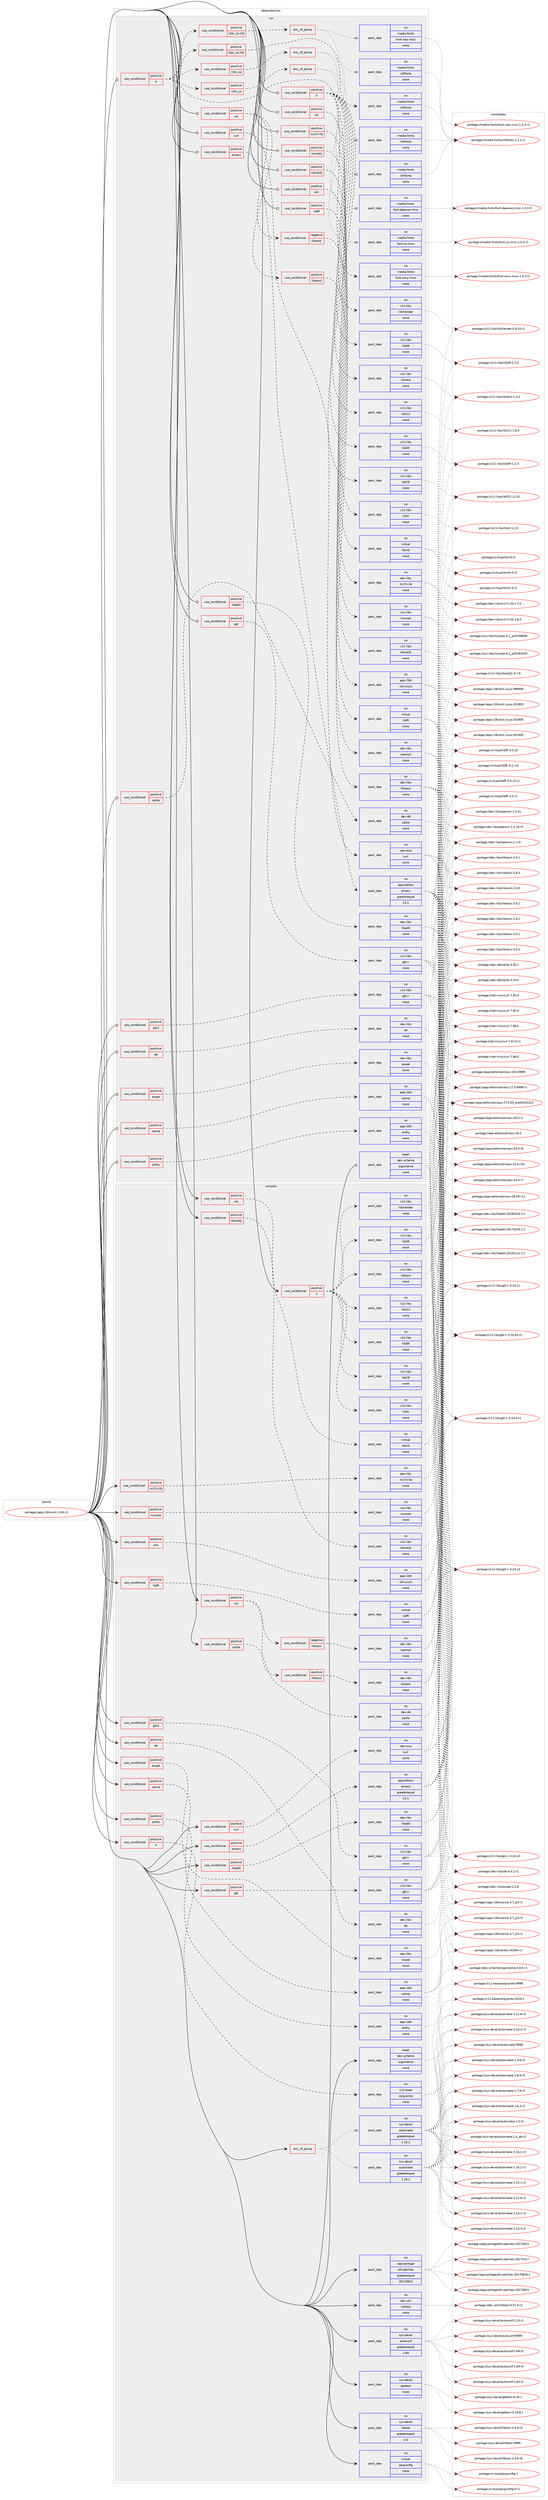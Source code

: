 digraph prolog {

# *************
# Graph options
# *************

newrank=true;
concentrate=true;
compound=true;
graph [rankdir=LR,fontname=Helvetica,fontsize=10,ranksep=1.5];#, ranksep=2.5, nodesep=0.2];
edge  [arrowhead=vee];
node  [fontname=Helvetica,fontsize=10];

# **********
# The ebuild
# **********

subgraph cluster_leftcol {
color=gray;
label=<<i>ebuild</i>>;
id [label="portage://app-i18n/uim-1.8.6-r2", color=red, width=4, href="../app-i18n/uim-1.8.6-r2.svg"];
}

# ****************
# The dependencies
# ****************

subgraph cluster_midcol {
color=gray;
label=<<i>dependencies</i>>;
subgraph cluster_compile {
fillcolor="#eeeeee";
style=filled;
label=<<i>compile</i>>;
subgraph any7966 {
dependency616584 [label=<<TABLE BORDER="0" CELLBORDER="1" CELLSPACING="0" CELLPADDING="4"><TR><TD CELLPADDING="10">any_of_group</TD></TR></TABLE>>, shape=none, color=red];subgraph pack463845 {
dependency616585 [label=<<TABLE BORDER="0" CELLBORDER="1" CELLSPACING="0" CELLPADDING="4" WIDTH="220"><TR><TD ROWSPAN="6" CELLPADDING="30">pack_dep</TD></TR><TR><TD WIDTH="110">no</TD></TR><TR><TD>sys-devel</TD></TR><TR><TD>automake</TD></TR><TR><TD>greaterequal</TD></TR><TR><TD>1.16.1</TD></TR></TABLE>>, shape=none, color=blue];
}
dependency616584:e -> dependency616585:w [weight=20,style="dotted",arrowhead="oinv"];
subgraph pack463846 {
dependency616586 [label=<<TABLE BORDER="0" CELLBORDER="1" CELLSPACING="0" CELLPADDING="4" WIDTH="220"><TR><TD ROWSPAN="6" CELLPADDING="30">pack_dep</TD></TR><TR><TD WIDTH="110">no</TD></TR><TR><TD>sys-devel</TD></TR><TR><TD>automake</TD></TR><TR><TD>greaterequal</TD></TR><TR><TD>1.15.1</TD></TR></TABLE>>, shape=none, color=blue];
}
dependency616584:e -> dependency616586:w [weight=20,style="dotted",arrowhead="oinv"];
}
id:e -> dependency616584:w [weight=20,style="solid",arrowhead="vee"];
subgraph cond144492 {
dependency616587 [label=<<TABLE BORDER="0" CELLBORDER="1" CELLSPACING="0" CELLPADDING="4"><TR><TD ROWSPAN="3" CELLPADDING="10">use_conditional</TD></TR><TR><TD>positive</TD></TR><TR><TD>X</TD></TR></TABLE>>, shape=none, color=red];
subgraph pack463847 {
dependency616588 [label=<<TABLE BORDER="0" CELLBORDER="1" CELLSPACING="0" CELLPADDING="4" WIDTH="220"><TR><TD ROWSPAN="6" CELLPADDING="30">pack_dep</TD></TR><TR><TD WIDTH="110">no</TD></TR><TR><TD>x11-base</TD></TR><TR><TD>xorg-proto</TD></TR><TR><TD>none</TD></TR><TR><TD></TD></TR></TABLE>>, shape=none, color=blue];
}
dependency616587:e -> dependency616588:w [weight=20,style="dashed",arrowhead="vee"];
}
id:e -> dependency616587:w [weight=20,style="solid",arrowhead="vee"];
subgraph cond144493 {
dependency616589 [label=<<TABLE BORDER="0" CELLBORDER="1" CELLSPACING="0" CELLPADDING="4"><TR><TD ROWSPAN="3" CELLPADDING="10">use_conditional</TD></TR><TR><TD>positive</TD></TR><TR><TD>X</TD></TR></TABLE>>, shape=none, color=red];
subgraph pack463848 {
dependency616590 [label=<<TABLE BORDER="0" CELLBORDER="1" CELLSPACING="0" CELLPADDING="4" WIDTH="220"><TR><TD ROWSPAN="6" CELLPADDING="30">pack_dep</TD></TR><TR><TD WIDTH="110">no</TD></TR><TR><TD>x11-libs</TD></TR><TR><TD>libICE</TD></TR><TR><TD>none</TD></TR><TR><TD></TD></TR></TABLE>>, shape=none, color=blue];
}
dependency616589:e -> dependency616590:w [weight=20,style="dashed",arrowhead="vee"];
subgraph pack463849 {
dependency616591 [label=<<TABLE BORDER="0" CELLBORDER="1" CELLSPACING="0" CELLPADDING="4" WIDTH="220"><TR><TD ROWSPAN="6" CELLPADDING="30">pack_dep</TD></TR><TR><TD WIDTH="110">no</TD></TR><TR><TD>x11-libs</TD></TR><TR><TD>libSM</TD></TR><TR><TD>none</TD></TR><TR><TD></TD></TR></TABLE>>, shape=none, color=blue];
}
dependency616589:e -> dependency616591:w [weight=20,style="dashed",arrowhead="vee"];
subgraph pack463850 {
dependency616592 [label=<<TABLE BORDER="0" CELLBORDER="1" CELLSPACING="0" CELLPADDING="4" WIDTH="220"><TR><TD ROWSPAN="6" CELLPADDING="30">pack_dep</TD></TR><TR><TD WIDTH="110">no</TD></TR><TR><TD>x11-libs</TD></TR><TR><TD>libX11</TD></TR><TR><TD>none</TD></TR><TR><TD></TD></TR></TABLE>>, shape=none, color=blue];
}
dependency616589:e -> dependency616592:w [weight=20,style="dashed",arrowhead="vee"];
subgraph pack463851 {
dependency616593 [label=<<TABLE BORDER="0" CELLBORDER="1" CELLSPACING="0" CELLPADDING="4" WIDTH="220"><TR><TD ROWSPAN="6" CELLPADDING="30">pack_dep</TD></TR><TR><TD WIDTH="110">no</TD></TR><TR><TD>x11-libs</TD></TR><TR><TD>libXext</TD></TR><TR><TD>none</TD></TR><TR><TD></TD></TR></TABLE>>, shape=none, color=blue];
}
dependency616589:e -> dependency616593:w [weight=20,style="dashed",arrowhead="vee"];
subgraph pack463852 {
dependency616594 [label=<<TABLE BORDER="0" CELLBORDER="1" CELLSPACING="0" CELLPADDING="4" WIDTH="220"><TR><TD ROWSPAN="6" CELLPADDING="30">pack_dep</TD></TR><TR><TD WIDTH="110">no</TD></TR><TR><TD>x11-libs</TD></TR><TR><TD>libXft</TD></TR><TR><TD>none</TD></TR><TR><TD></TD></TR></TABLE>>, shape=none, color=blue];
}
dependency616589:e -> dependency616594:w [weight=20,style="dashed",arrowhead="vee"];
subgraph pack463853 {
dependency616595 [label=<<TABLE BORDER="0" CELLBORDER="1" CELLSPACING="0" CELLPADDING="4" WIDTH="220"><TR><TD ROWSPAN="6" CELLPADDING="30">pack_dep</TD></TR><TR><TD WIDTH="110">no</TD></TR><TR><TD>x11-libs</TD></TR><TR><TD>libXrender</TD></TR><TR><TD>none</TD></TR><TR><TD></TD></TR></TABLE>>, shape=none, color=blue];
}
dependency616589:e -> dependency616595:w [weight=20,style="dashed",arrowhead="vee"];
subgraph pack463854 {
dependency616596 [label=<<TABLE BORDER="0" CELLBORDER="1" CELLSPACING="0" CELLPADDING="4" WIDTH="220"><TR><TD ROWSPAN="6" CELLPADDING="30">pack_dep</TD></TR><TR><TD WIDTH="110">no</TD></TR><TR><TD>x11-libs</TD></TR><TR><TD>libXt</TD></TR><TR><TD>none</TD></TR><TR><TD></TD></TR></TABLE>>, shape=none, color=blue];
}
dependency616589:e -> dependency616596:w [weight=20,style="dashed",arrowhead="vee"];
}
id:e -> dependency616589:w [weight=20,style="solid",arrowhead="vee"];
subgraph cond144494 {
dependency616597 [label=<<TABLE BORDER="0" CELLBORDER="1" CELLSPACING="0" CELLPADDING="4"><TR><TD ROWSPAN="3" CELLPADDING="10">use_conditional</TD></TR><TR><TD>positive</TD></TR><TR><TD>anthy</TD></TR></TABLE>>, shape=none, color=red];
subgraph pack463855 {
dependency616598 [label=<<TABLE BORDER="0" CELLBORDER="1" CELLSPACING="0" CELLPADDING="4" WIDTH="220"><TR><TD ROWSPAN="6" CELLPADDING="30">pack_dep</TD></TR><TR><TD WIDTH="110">no</TD></TR><TR><TD>app-i18n</TD></TR><TR><TD>anthy</TD></TR><TR><TD>none</TD></TR><TR><TD></TD></TR></TABLE>>, shape=none, color=blue];
}
dependency616597:e -> dependency616598:w [weight=20,style="dashed",arrowhead="vee"];
}
id:e -> dependency616597:w [weight=20,style="solid",arrowhead="vee"];
subgraph cond144495 {
dependency616599 [label=<<TABLE BORDER="0" CELLBORDER="1" CELLSPACING="0" CELLPADDING="4"><TR><TD ROWSPAN="3" CELLPADDING="10">use_conditional</TD></TR><TR><TD>positive</TD></TR><TR><TD>canna</TD></TR></TABLE>>, shape=none, color=red];
subgraph pack463856 {
dependency616600 [label=<<TABLE BORDER="0" CELLBORDER="1" CELLSPACING="0" CELLPADDING="4" WIDTH="220"><TR><TD ROWSPAN="6" CELLPADDING="30">pack_dep</TD></TR><TR><TD WIDTH="110">no</TD></TR><TR><TD>app-i18n</TD></TR><TR><TD>canna</TD></TR><TR><TD>none</TD></TR><TR><TD></TD></TR></TABLE>>, shape=none, color=blue];
}
dependency616599:e -> dependency616600:w [weight=20,style="dashed",arrowhead="vee"];
}
id:e -> dependency616599:w [weight=20,style="solid",arrowhead="vee"];
subgraph cond144496 {
dependency616601 [label=<<TABLE BORDER="0" CELLBORDER="1" CELLSPACING="0" CELLPADDING="4"><TR><TD ROWSPAN="3" CELLPADDING="10">use_conditional</TD></TR><TR><TD>positive</TD></TR><TR><TD>curl</TD></TR></TABLE>>, shape=none, color=red];
subgraph pack463857 {
dependency616602 [label=<<TABLE BORDER="0" CELLBORDER="1" CELLSPACING="0" CELLPADDING="4" WIDTH="220"><TR><TD ROWSPAN="6" CELLPADDING="30">pack_dep</TD></TR><TR><TD WIDTH="110">no</TD></TR><TR><TD>net-misc</TD></TR><TR><TD>curl</TD></TR><TR><TD>none</TD></TR><TR><TD></TD></TR></TABLE>>, shape=none, color=blue];
}
dependency616601:e -> dependency616602:w [weight=20,style="dashed",arrowhead="vee"];
}
id:e -> dependency616601:w [weight=20,style="solid",arrowhead="vee"];
subgraph cond144497 {
dependency616603 [label=<<TABLE BORDER="0" CELLBORDER="1" CELLSPACING="0" CELLPADDING="4"><TR><TD ROWSPAN="3" CELLPADDING="10">use_conditional</TD></TR><TR><TD>positive</TD></TR><TR><TD>eb</TD></TR></TABLE>>, shape=none, color=red];
subgraph pack463858 {
dependency616604 [label=<<TABLE BORDER="0" CELLBORDER="1" CELLSPACING="0" CELLPADDING="4" WIDTH="220"><TR><TD ROWSPAN="6" CELLPADDING="30">pack_dep</TD></TR><TR><TD WIDTH="110">no</TD></TR><TR><TD>dev-libs</TD></TR><TR><TD>eb</TD></TR><TR><TD>none</TD></TR><TR><TD></TD></TR></TABLE>>, shape=none, color=blue];
}
dependency616603:e -> dependency616604:w [weight=20,style="dashed",arrowhead="vee"];
}
id:e -> dependency616603:w [weight=20,style="solid",arrowhead="vee"];
subgraph cond144498 {
dependency616605 [label=<<TABLE BORDER="0" CELLBORDER="1" CELLSPACING="0" CELLPADDING="4"><TR><TD ROWSPAN="3" CELLPADDING="10">use_conditional</TD></TR><TR><TD>positive</TD></TR><TR><TD>emacs</TD></TR></TABLE>>, shape=none, color=red];
subgraph pack463859 {
dependency616606 [label=<<TABLE BORDER="0" CELLBORDER="1" CELLSPACING="0" CELLPADDING="4" WIDTH="220"><TR><TD ROWSPAN="6" CELLPADDING="30">pack_dep</TD></TR><TR><TD WIDTH="110">no</TD></TR><TR><TD>app-editors</TD></TR><TR><TD>emacs</TD></TR><TR><TD>greaterequal</TD></TR><TR><TD>23.1</TD></TR></TABLE>>, shape=none, color=blue];
}
dependency616605:e -> dependency616606:w [weight=20,style="dashed",arrowhead="vee"];
}
id:e -> dependency616605:w [weight=20,style="solid",arrowhead="vee"];
subgraph cond144499 {
dependency616607 [label=<<TABLE BORDER="0" CELLBORDER="1" CELLSPACING="0" CELLPADDING="4"><TR><TD ROWSPAN="3" CELLPADDING="10">use_conditional</TD></TR><TR><TD>positive</TD></TR><TR><TD>expat</TD></TR></TABLE>>, shape=none, color=red];
subgraph pack463860 {
dependency616608 [label=<<TABLE BORDER="0" CELLBORDER="1" CELLSPACING="0" CELLPADDING="4" WIDTH="220"><TR><TD ROWSPAN="6" CELLPADDING="30">pack_dep</TD></TR><TR><TD WIDTH="110">no</TD></TR><TR><TD>dev-libs</TD></TR><TR><TD>expat</TD></TR><TR><TD>none</TD></TR><TR><TD></TD></TR></TABLE>>, shape=none, color=blue];
}
dependency616607:e -> dependency616608:w [weight=20,style="dashed",arrowhead="vee"];
}
id:e -> dependency616607:w [weight=20,style="solid",arrowhead="vee"];
subgraph cond144500 {
dependency616609 [label=<<TABLE BORDER="0" CELLBORDER="1" CELLSPACING="0" CELLPADDING="4"><TR><TD ROWSPAN="3" CELLPADDING="10">use_conditional</TD></TR><TR><TD>positive</TD></TR><TR><TD>gtk</TD></TR></TABLE>>, shape=none, color=red];
subgraph pack463861 {
dependency616610 [label=<<TABLE BORDER="0" CELLBORDER="1" CELLSPACING="0" CELLPADDING="4" WIDTH="220"><TR><TD ROWSPAN="6" CELLPADDING="30">pack_dep</TD></TR><TR><TD WIDTH="110">no</TD></TR><TR><TD>x11-libs</TD></TR><TR><TD>gtk+</TD></TR><TR><TD>none</TD></TR><TR><TD></TD></TR></TABLE>>, shape=none, color=blue];
}
dependency616609:e -> dependency616610:w [weight=20,style="dashed",arrowhead="vee"];
}
id:e -> dependency616609:w [weight=20,style="solid",arrowhead="vee"];
subgraph cond144501 {
dependency616611 [label=<<TABLE BORDER="0" CELLBORDER="1" CELLSPACING="0" CELLPADDING="4"><TR><TD ROWSPAN="3" CELLPADDING="10">use_conditional</TD></TR><TR><TD>positive</TD></TR><TR><TD>gtk2</TD></TR></TABLE>>, shape=none, color=red];
subgraph pack463862 {
dependency616612 [label=<<TABLE BORDER="0" CELLBORDER="1" CELLSPACING="0" CELLPADDING="4" WIDTH="220"><TR><TD ROWSPAN="6" CELLPADDING="30">pack_dep</TD></TR><TR><TD WIDTH="110">no</TD></TR><TR><TD>x11-libs</TD></TR><TR><TD>gtk+</TD></TR><TR><TD>none</TD></TR><TR><TD></TD></TR></TABLE>>, shape=none, color=blue];
}
dependency616611:e -> dependency616612:w [weight=20,style="dashed",arrowhead="vee"];
}
id:e -> dependency616611:w [weight=20,style="solid",arrowhead="vee"];
subgraph cond144502 {
dependency616613 [label=<<TABLE BORDER="0" CELLBORDER="1" CELLSPACING="0" CELLPADDING="4"><TR><TD ROWSPAN="3" CELLPADDING="10">use_conditional</TD></TR><TR><TD>positive</TD></TR><TR><TD>libedit</TD></TR></TABLE>>, shape=none, color=red];
subgraph pack463863 {
dependency616614 [label=<<TABLE BORDER="0" CELLBORDER="1" CELLSPACING="0" CELLPADDING="4" WIDTH="220"><TR><TD ROWSPAN="6" CELLPADDING="30">pack_dep</TD></TR><TR><TD WIDTH="110">no</TD></TR><TR><TD>dev-libs</TD></TR><TR><TD>libedit</TD></TR><TR><TD>none</TD></TR><TR><TD></TD></TR></TABLE>>, shape=none, color=blue];
}
dependency616613:e -> dependency616614:w [weight=20,style="dashed",arrowhead="vee"];
}
id:e -> dependency616613:w [weight=20,style="solid",arrowhead="vee"];
subgraph cond144503 {
dependency616615 [label=<<TABLE BORDER="0" CELLBORDER="1" CELLSPACING="0" CELLPADDING="4"><TR><TD ROWSPAN="3" CELLPADDING="10">use_conditional</TD></TR><TR><TD>positive</TD></TR><TR><TD>libffi</TD></TR></TABLE>>, shape=none, color=red];
subgraph pack463864 {
dependency616616 [label=<<TABLE BORDER="0" CELLBORDER="1" CELLSPACING="0" CELLPADDING="4" WIDTH="220"><TR><TD ROWSPAN="6" CELLPADDING="30">pack_dep</TD></TR><TR><TD WIDTH="110">no</TD></TR><TR><TD>virtual</TD></TR><TR><TD>libffi</TD></TR><TR><TD>none</TD></TR><TR><TD></TD></TR></TABLE>>, shape=none, color=blue];
}
dependency616615:e -> dependency616616:w [weight=20,style="dashed",arrowhead="vee"];
}
id:e -> dependency616615:w [weight=20,style="solid",arrowhead="vee"];
subgraph cond144504 {
dependency616617 [label=<<TABLE BORDER="0" CELLBORDER="1" CELLSPACING="0" CELLPADDING="4"><TR><TD ROWSPAN="3" CELLPADDING="10">use_conditional</TD></TR><TR><TD>positive</TD></TR><TR><TD>libnotify</TD></TR></TABLE>>, shape=none, color=red];
subgraph pack463865 {
dependency616618 [label=<<TABLE BORDER="0" CELLBORDER="1" CELLSPACING="0" CELLPADDING="4" WIDTH="220"><TR><TD ROWSPAN="6" CELLPADDING="30">pack_dep</TD></TR><TR><TD WIDTH="110">no</TD></TR><TR><TD>x11-libs</TD></TR><TR><TD>libnotify</TD></TR><TR><TD>none</TD></TR><TR><TD></TD></TR></TABLE>>, shape=none, color=blue];
}
dependency616617:e -> dependency616618:w [weight=20,style="dashed",arrowhead="vee"];
}
id:e -> dependency616617:w [weight=20,style="solid",arrowhead="vee"];
subgraph cond144505 {
dependency616619 [label=<<TABLE BORDER="0" CELLBORDER="1" CELLSPACING="0" CELLPADDING="4"><TR><TD ROWSPAN="3" CELLPADDING="10">use_conditional</TD></TR><TR><TD>positive</TD></TR><TR><TD>m17n-lib</TD></TR></TABLE>>, shape=none, color=red];
subgraph pack463866 {
dependency616620 [label=<<TABLE BORDER="0" CELLBORDER="1" CELLSPACING="0" CELLPADDING="4" WIDTH="220"><TR><TD ROWSPAN="6" CELLPADDING="30">pack_dep</TD></TR><TR><TD WIDTH="110">no</TD></TR><TR><TD>dev-libs</TD></TR><TR><TD>m17n-lib</TD></TR><TR><TD>none</TD></TR><TR><TD></TD></TR></TABLE>>, shape=none, color=blue];
}
dependency616619:e -> dependency616620:w [weight=20,style="dashed",arrowhead="vee"];
}
id:e -> dependency616619:w [weight=20,style="solid",arrowhead="vee"];
subgraph cond144506 {
dependency616621 [label=<<TABLE BORDER="0" CELLBORDER="1" CELLSPACING="0" CELLPADDING="4"><TR><TD ROWSPAN="3" CELLPADDING="10">use_conditional</TD></TR><TR><TD>positive</TD></TR><TR><TD>ncurses</TD></TR></TABLE>>, shape=none, color=red];
subgraph pack463867 {
dependency616622 [label=<<TABLE BORDER="0" CELLBORDER="1" CELLSPACING="0" CELLPADDING="4" WIDTH="220"><TR><TD ROWSPAN="6" CELLPADDING="30">pack_dep</TD></TR><TR><TD WIDTH="110">no</TD></TR><TR><TD>sys-libs</TD></TR><TR><TD>ncurses</TD></TR><TR><TD>none</TD></TR><TR><TD></TD></TR></TABLE>>, shape=none, color=blue];
}
dependency616621:e -> dependency616622:w [weight=20,style="dashed",arrowhead="vee"];
}
id:e -> dependency616621:w [weight=20,style="solid",arrowhead="vee"];
subgraph cond144507 {
dependency616623 [label=<<TABLE BORDER="0" CELLBORDER="1" CELLSPACING="0" CELLPADDING="4"><TR><TD ROWSPAN="3" CELLPADDING="10">use_conditional</TD></TR><TR><TD>positive</TD></TR><TR><TD>nls</TD></TR></TABLE>>, shape=none, color=red];
subgraph pack463868 {
dependency616624 [label=<<TABLE BORDER="0" CELLBORDER="1" CELLSPACING="0" CELLPADDING="4" WIDTH="220"><TR><TD ROWSPAN="6" CELLPADDING="30">pack_dep</TD></TR><TR><TD WIDTH="110">no</TD></TR><TR><TD>virtual</TD></TR><TR><TD>libintl</TD></TR><TR><TD>none</TD></TR><TR><TD></TD></TR></TABLE>>, shape=none, color=blue];
}
dependency616623:e -> dependency616624:w [weight=20,style="dashed",arrowhead="vee"];
}
id:e -> dependency616623:w [weight=20,style="solid",arrowhead="vee"];
subgraph cond144508 {
dependency616625 [label=<<TABLE BORDER="0" CELLBORDER="1" CELLSPACING="0" CELLPADDING="4"><TR><TD ROWSPAN="3" CELLPADDING="10">use_conditional</TD></TR><TR><TD>positive</TD></TR><TR><TD>skk</TD></TR></TABLE>>, shape=none, color=red];
subgraph pack463869 {
dependency616626 [label=<<TABLE BORDER="0" CELLBORDER="1" CELLSPACING="0" CELLPADDING="4" WIDTH="220"><TR><TD ROWSPAN="6" CELLPADDING="30">pack_dep</TD></TR><TR><TD WIDTH="110">no</TD></TR><TR><TD>app-i18n</TD></TR><TR><TD>skk-jisyo</TD></TR><TR><TD>none</TD></TR><TR><TD></TD></TR></TABLE>>, shape=none, color=blue];
}
dependency616625:e -> dependency616626:w [weight=20,style="dashed",arrowhead="vee"];
}
id:e -> dependency616625:w [weight=20,style="solid",arrowhead="vee"];
subgraph cond144509 {
dependency616627 [label=<<TABLE BORDER="0" CELLBORDER="1" CELLSPACING="0" CELLPADDING="4"><TR><TD ROWSPAN="3" CELLPADDING="10">use_conditional</TD></TR><TR><TD>positive</TD></TR><TR><TD>sqlite</TD></TR></TABLE>>, shape=none, color=red];
subgraph pack463870 {
dependency616628 [label=<<TABLE BORDER="0" CELLBORDER="1" CELLSPACING="0" CELLPADDING="4" WIDTH="220"><TR><TD ROWSPAN="6" CELLPADDING="30">pack_dep</TD></TR><TR><TD WIDTH="110">no</TD></TR><TR><TD>dev-db</TD></TR><TR><TD>sqlite</TD></TR><TR><TD>none</TD></TR><TR><TD></TD></TR></TABLE>>, shape=none, color=blue];
}
dependency616627:e -> dependency616628:w [weight=20,style="dashed",arrowhead="vee"];
}
id:e -> dependency616627:w [weight=20,style="solid",arrowhead="vee"];
subgraph cond144510 {
dependency616629 [label=<<TABLE BORDER="0" CELLBORDER="1" CELLSPACING="0" CELLPADDING="4"><TR><TD ROWSPAN="3" CELLPADDING="10">use_conditional</TD></TR><TR><TD>positive</TD></TR><TR><TD>ssl</TD></TR></TABLE>>, shape=none, color=red];
subgraph cond144511 {
dependency616630 [label=<<TABLE BORDER="0" CELLBORDER="1" CELLSPACING="0" CELLPADDING="4"><TR><TD ROWSPAN="3" CELLPADDING="10">use_conditional</TD></TR><TR><TD>negative</TD></TR><TR><TD>libressl</TD></TR></TABLE>>, shape=none, color=red];
subgraph pack463871 {
dependency616631 [label=<<TABLE BORDER="0" CELLBORDER="1" CELLSPACING="0" CELLPADDING="4" WIDTH="220"><TR><TD ROWSPAN="6" CELLPADDING="30">pack_dep</TD></TR><TR><TD WIDTH="110">no</TD></TR><TR><TD>dev-libs</TD></TR><TR><TD>openssl</TD></TR><TR><TD>none</TD></TR><TR><TD></TD></TR></TABLE>>, shape=none, color=blue];
}
dependency616630:e -> dependency616631:w [weight=20,style="dashed",arrowhead="vee"];
}
dependency616629:e -> dependency616630:w [weight=20,style="dashed",arrowhead="vee"];
subgraph cond144512 {
dependency616632 [label=<<TABLE BORDER="0" CELLBORDER="1" CELLSPACING="0" CELLPADDING="4"><TR><TD ROWSPAN="3" CELLPADDING="10">use_conditional</TD></TR><TR><TD>positive</TD></TR><TR><TD>libressl</TD></TR></TABLE>>, shape=none, color=red];
subgraph pack463872 {
dependency616633 [label=<<TABLE BORDER="0" CELLBORDER="1" CELLSPACING="0" CELLPADDING="4" WIDTH="220"><TR><TD ROWSPAN="6" CELLPADDING="30">pack_dep</TD></TR><TR><TD WIDTH="110">no</TD></TR><TR><TD>dev-libs</TD></TR><TR><TD>libressl</TD></TR><TR><TD>none</TD></TR><TR><TD></TD></TR></TABLE>>, shape=none, color=blue];
}
dependency616632:e -> dependency616633:w [weight=20,style="dashed",arrowhead="vee"];
}
dependency616629:e -> dependency616632:w [weight=20,style="dashed",arrowhead="vee"];
}
id:e -> dependency616629:w [weight=20,style="solid",arrowhead="vee"];
subgraph pack463873 {
dependency616634 [label=<<TABLE BORDER="0" CELLBORDER="1" CELLSPACING="0" CELLPADDING="4" WIDTH="220"><TR><TD ROWSPAN="6" CELLPADDING="30">pack_dep</TD></TR><TR><TD WIDTH="110">no</TD></TR><TR><TD>app-portage</TD></TR><TR><TD>elt-patches</TD></TR><TR><TD>greaterequal</TD></TR><TR><TD>20170815</TD></TR></TABLE>>, shape=none, color=blue];
}
id:e -> dependency616634:w [weight=20,style="solid",arrowhead="vee"];
subgraph pack463874 {
dependency616635 [label=<<TABLE BORDER="0" CELLBORDER="1" CELLSPACING="0" CELLPADDING="4" WIDTH="220"><TR><TD ROWSPAN="6" CELLPADDING="30">pack_dep</TD></TR><TR><TD WIDTH="110">no</TD></TR><TR><TD>dev-util</TD></TR><TR><TD>intltool</TD></TR><TR><TD>none</TD></TR><TR><TD></TD></TR></TABLE>>, shape=none, color=blue];
}
id:e -> dependency616635:w [weight=20,style="solid",arrowhead="vee"];
subgraph pack463875 {
dependency616636 [label=<<TABLE BORDER="0" CELLBORDER="1" CELLSPACING="0" CELLPADDING="4" WIDTH="220"><TR><TD ROWSPAN="6" CELLPADDING="30">pack_dep</TD></TR><TR><TD WIDTH="110">no</TD></TR><TR><TD>sys-devel</TD></TR><TR><TD>autoconf</TD></TR><TR><TD>greaterequal</TD></TR><TR><TD>2.69</TD></TR></TABLE>>, shape=none, color=blue];
}
id:e -> dependency616636:w [weight=20,style="solid",arrowhead="vee"];
subgraph pack463876 {
dependency616637 [label=<<TABLE BORDER="0" CELLBORDER="1" CELLSPACING="0" CELLPADDING="4" WIDTH="220"><TR><TD ROWSPAN="6" CELLPADDING="30">pack_dep</TD></TR><TR><TD WIDTH="110">no</TD></TR><TR><TD>sys-devel</TD></TR><TR><TD>gettext</TD></TR><TR><TD>none</TD></TR><TR><TD></TD></TR></TABLE>>, shape=none, color=blue];
}
id:e -> dependency616637:w [weight=20,style="solid",arrowhead="vee"];
subgraph pack463877 {
dependency616638 [label=<<TABLE BORDER="0" CELLBORDER="1" CELLSPACING="0" CELLPADDING="4" WIDTH="220"><TR><TD ROWSPAN="6" CELLPADDING="30">pack_dep</TD></TR><TR><TD WIDTH="110">no</TD></TR><TR><TD>sys-devel</TD></TR><TR><TD>libtool</TD></TR><TR><TD>greaterequal</TD></TR><TR><TD>2.4</TD></TR></TABLE>>, shape=none, color=blue];
}
id:e -> dependency616638:w [weight=20,style="solid",arrowhead="vee"];
subgraph pack463878 {
dependency616639 [label=<<TABLE BORDER="0" CELLBORDER="1" CELLSPACING="0" CELLPADDING="4" WIDTH="220"><TR><TD ROWSPAN="6" CELLPADDING="30">pack_dep</TD></TR><TR><TD WIDTH="110">no</TD></TR><TR><TD>virtual</TD></TR><TR><TD>pkgconfig</TD></TR><TR><TD>none</TD></TR><TR><TD></TD></TR></TABLE>>, shape=none, color=blue];
}
id:e -> dependency616639:w [weight=20,style="solid",arrowhead="vee"];
subgraph pack463879 {
dependency616640 [label=<<TABLE BORDER="0" CELLBORDER="1" CELLSPACING="0" CELLPADDING="4" WIDTH="220"><TR><TD ROWSPAN="6" CELLPADDING="30">pack_dep</TD></TR><TR><TD WIDTH="110">weak</TD></TR><TR><TD>dev-scheme</TD></TR><TR><TD>sigscheme</TD></TR><TR><TD>none</TD></TR><TR><TD></TD></TR></TABLE>>, shape=none, color=blue];
}
id:e -> dependency616640:w [weight=20,style="solid",arrowhead="vee"];
}
subgraph cluster_compileandrun {
fillcolor="#eeeeee";
style=filled;
label=<<i>compile and run</i>>;
}
subgraph cluster_run {
fillcolor="#eeeeee";
style=filled;
label=<<i>run</i>>;
subgraph cond144513 {
dependency616641 [label=<<TABLE BORDER="0" CELLBORDER="1" CELLSPACING="0" CELLPADDING="4"><TR><TD ROWSPAN="3" CELLPADDING="10">use_conditional</TD></TR><TR><TD>positive</TD></TR><TR><TD>X</TD></TR></TABLE>>, shape=none, color=red];
subgraph pack463880 {
dependency616642 [label=<<TABLE BORDER="0" CELLBORDER="1" CELLSPACING="0" CELLPADDING="4" WIDTH="220"><TR><TD ROWSPAN="6" CELLPADDING="30">pack_dep</TD></TR><TR><TD WIDTH="110">no</TD></TR><TR><TD>media-fonts</TD></TR><TR><TD>font-sony-misc</TD></TR><TR><TD>none</TD></TR><TR><TD></TD></TR></TABLE>>, shape=none, color=blue];
}
dependency616641:e -> dependency616642:w [weight=20,style="dashed",arrowhead="vee"];
subgraph cond144514 {
dependency616643 [label=<<TABLE BORDER="0" CELLBORDER="1" CELLSPACING="0" CELLPADDING="4"><TR><TD ROWSPAN="3" CELLPADDING="10">use_conditional</TD></TR><TR><TD>positive</TD></TR><TR><TD>l10n_ja</TD></TR></TABLE>>, shape=none, color=red];
subgraph any7967 {
dependency616644 [label=<<TABLE BORDER="0" CELLBORDER="1" CELLSPACING="0" CELLPADDING="4"><TR><TD CELLPADDING="10">any_of_group</TD></TR></TABLE>>, shape=none, color=red];subgraph pack463881 {
dependency616645 [label=<<TABLE BORDER="0" CELLBORDER="1" CELLSPACING="0" CELLPADDING="4" WIDTH="220"><TR><TD ROWSPAN="6" CELLPADDING="30">pack_dep</TD></TR><TR><TD WIDTH="110">no</TD></TR><TR><TD>media-fonts</TD></TR><TR><TD>font-jis-misc</TD></TR><TR><TD>none</TD></TR><TR><TD></TD></TR></TABLE>>, shape=none, color=blue];
}
dependency616644:e -> dependency616645:w [weight=20,style="dotted",arrowhead="oinv"];
subgraph pack463882 {
dependency616646 [label=<<TABLE BORDER="0" CELLBORDER="1" CELLSPACING="0" CELLPADDING="4" WIDTH="220"><TR><TD ROWSPAN="6" CELLPADDING="30">pack_dep</TD></TR><TR><TD WIDTH="110">no</TD></TR><TR><TD>media-fonts</TD></TR><TR><TD>intlfonts</TD></TR><TR><TD>none</TD></TR><TR><TD></TD></TR></TABLE>>, shape=none, color=blue];
}
dependency616644:e -> dependency616646:w [weight=20,style="dotted",arrowhead="oinv"];
}
dependency616643:e -> dependency616644:w [weight=20,style="dashed",arrowhead="vee"];
}
dependency616641:e -> dependency616643:w [weight=20,style="dashed",arrowhead="vee"];
subgraph cond144515 {
dependency616647 [label=<<TABLE BORDER="0" CELLBORDER="1" CELLSPACING="0" CELLPADDING="4"><TR><TD ROWSPAN="3" CELLPADDING="10">use_conditional</TD></TR><TR><TD>positive</TD></TR><TR><TD>l10n_ko</TD></TR></TABLE>>, shape=none, color=red];
subgraph any7968 {
dependency616648 [label=<<TABLE BORDER="0" CELLBORDER="1" CELLSPACING="0" CELLPADDING="4"><TR><TD CELLPADDING="10">any_of_group</TD></TR></TABLE>>, shape=none, color=red];subgraph pack463883 {
dependency616649 [label=<<TABLE BORDER="0" CELLBORDER="1" CELLSPACING="0" CELLPADDING="4" WIDTH="220"><TR><TD ROWSPAN="6" CELLPADDING="30">pack_dep</TD></TR><TR><TD WIDTH="110">no</TD></TR><TR><TD>media-fonts</TD></TR><TR><TD>font-daewoo-misc</TD></TR><TR><TD>none</TD></TR><TR><TD></TD></TR></TABLE>>, shape=none, color=blue];
}
dependency616648:e -> dependency616649:w [weight=20,style="dotted",arrowhead="oinv"];
subgraph pack463884 {
dependency616650 [label=<<TABLE BORDER="0" CELLBORDER="1" CELLSPACING="0" CELLPADDING="4" WIDTH="220"><TR><TD ROWSPAN="6" CELLPADDING="30">pack_dep</TD></TR><TR><TD WIDTH="110">no</TD></TR><TR><TD>media-fonts</TD></TR><TR><TD>intlfonts</TD></TR><TR><TD>none</TD></TR><TR><TD></TD></TR></TABLE>>, shape=none, color=blue];
}
dependency616648:e -> dependency616650:w [weight=20,style="dotted",arrowhead="oinv"];
}
dependency616647:e -> dependency616648:w [weight=20,style="dashed",arrowhead="vee"];
}
dependency616641:e -> dependency616647:w [weight=20,style="dashed",arrowhead="vee"];
subgraph cond144516 {
dependency616651 [label=<<TABLE BORDER="0" CELLBORDER="1" CELLSPACING="0" CELLPADDING="4"><TR><TD ROWSPAN="3" CELLPADDING="10">use_conditional</TD></TR><TR><TD>positive</TD></TR><TR><TD>l10n_zh-CN</TD></TR></TABLE>>, shape=none, color=red];
subgraph any7969 {
dependency616652 [label=<<TABLE BORDER="0" CELLBORDER="1" CELLSPACING="0" CELLPADDING="4"><TR><TD CELLPADDING="10">any_of_group</TD></TR></TABLE>>, shape=none, color=red];subgraph pack463885 {
dependency616653 [label=<<TABLE BORDER="0" CELLBORDER="1" CELLSPACING="0" CELLPADDING="4" WIDTH="220"><TR><TD ROWSPAN="6" CELLPADDING="30">pack_dep</TD></TR><TR><TD WIDTH="110">no</TD></TR><TR><TD>media-fonts</TD></TR><TR><TD>font-isas-misc</TD></TR><TR><TD>none</TD></TR><TR><TD></TD></TR></TABLE>>, shape=none, color=blue];
}
dependency616652:e -> dependency616653:w [weight=20,style="dotted",arrowhead="oinv"];
subgraph pack463886 {
dependency616654 [label=<<TABLE BORDER="0" CELLBORDER="1" CELLSPACING="0" CELLPADDING="4" WIDTH="220"><TR><TD ROWSPAN="6" CELLPADDING="30">pack_dep</TD></TR><TR><TD WIDTH="110">no</TD></TR><TR><TD>media-fonts</TD></TR><TR><TD>intlfonts</TD></TR><TR><TD>none</TD></TR><TR><TD></TD></TR></TABLE>>, shape=none, color=blue];
}
dependency616652:e -> dependency616654:w [weight=20,style="dotted",arrowhead="oinv"];
}
dependency616651:e -> dependency616652:w [weight=20,style="dashed",arrowhead="vee"];
}
dependency616641:e -> dependency616651:w [weight=20,style="dashed",arrowhead="vee"];
subgraph cond144517 {
dependency616655 [label=<<TABLE BORDER="0" CELLBORDER="1" CELLSPACING="0" CELLPADDING="4"><TR><TD ROWSPAN="3" CELLPADDING="10">use_conditional</TD></TR><TR><TD>positive</TD></TR><TR><TD>l10n_zh-TW</TD></TR></TABLE>>, shape=none, color=red];
subgraph pack463887 {
dependency616656 [label=<<TABLE BORDER="0" CELLBORDER="1" CELLSPACING="0" CELLPADDING="4" WIDTH="220"><TR><TD ROWSPAN="6" CELLPADDING="30">pack_dep</TD></TR><TR><TD WIDTH="110">no</TD></TR><TR><TD>media-fonts</TD></TR><TR><TD>intlfonts</TD></TR><TR><TD>none</TD></TR><TR><TD></TD></TR></TABLE>>, shape=none, color=blue];
}
dependency616655:e -> dependency616656:w [weight=20,style="dashed",arrowhead="vee"];
}
dependency616641:e -> dependency616655:w [weight=20,style="dashed",arrowhead="vee"];
}
id:e -> dependency616641:w [weight=20,style="solid",arrowhead="odot"];
subgraph cond144518 {
dependency616657 [label=<<TABLE BORDER="0" CELLBORDER="1" CELLSPACING="0" CELLPADDING="4"><TR><TD ROWSPAN="3" CELLPADDING="10">use_conditional</TD></TR><TR><TD>positive</TD></TR><TR><TD>X</TD></TR></TABLE>>, shape=none, color=red];
subgraph pack463888 {
dependency616658 [label=<<TABLE BORDER="0" CELLBORDER="1" CELLSPACING="0" CELLPADDING="4" WIDTH="220"><TR><TD ROWSPAN="6" CELLPADDING="30">pack_dep</TD></TR><TR><TD WIDTH="110">no</TD></TR><TR><TD>x11-libs</TD></TR><TR><TD>libICE</TD></TR><TR><TD>none</TD></TR><TR><TD></TD></TR></TABLE>>, shape=none, color=blue];
}
dependency616657:e -> dependency616658:w [weight=20,style="dashed",arrowhead="vee"];
subgraph pack463889 {
dependency616659 [label=<<TABLE BORDER="0" CELLBORDER="1" CELLSPACING="0" CELLPADDING="4" WIDTH="220"><TR><TD ROWSPAN="6" CELLPADDING="30">pack_dep</TD></TR><TR><TD WIDTH="110">no</TD></TR><TR><TD>x11-libs</TD></TR><TR><TD>libSM</TD></TR><TR><TD>none</TD></TR><TR><TD></TD></TR></TABLE>>, shape=none, color=blue];
}
dependency616657:e -> dependency616659:w [weight=20,style="dashed",arrowhead="vee"];
subgraph pack463890 {
dependency616660 [label=<<TABLE BORDER="0" CELLBORDER="1" CELLSPACING="0" CELLPADDING="4" WIDTH="220"><TR><TD ROWSPAN="6" CELLPADDING="30">pack_dep</TD></TR><TR><TD WIDTH="110">no</TD></TR><TR><TD>x11-libs</TD></TR><TR><TD>libX11</TD></TR><TR><TD>none</TD></TR><TR><TD></TD></TR></TABLE>>, shape=none, color=blue];
}
dependency616657:e -> dependency616660:w [weight=20,style="dashed",arrowhead="vee"];
subgraph pack463891 {
dependency616661 [label=<<TABLE BORDER="0" CELLBORDER="1" CELLSPACING="0" CELLPADDING="4" WIDTH="220"><TR><TD ROWSPAN="6" CELLPADDING="30">pack_dep</TD></TR><TR><TD WIDTH="110">no</TD></TR><TR><TD>x11-libs</TD></TR><TR><TD>libXext</TD></TR><TR><TD>none</TD></TR><TR><TD></TD></TR></TABLE>>, shape=none, color=blue];
}
dependency616657:e -> dependency616661:w [weight=20,style="dashed",arrowhead="vee"];
subgraph pack463892 {
dependency616662 [label=<<TABLE BORDER="0" CELLBORDER="1" CELLSPACING="0" CELLPADDING="4" WIDTH="220"><TR><TD ROWSPAN="6" CELLPADDING="30">pack_dep</TD></TR><TR><TD WIDTH="110">no</TD></TR><TR><TD>x11-libs</TD></TR><TR><TD>libXft</TD></TR><TR><TD>none</TD></TR><TR><TD></TD></TR></TABLE>>, shape=none, color=blue];
}
dependency616657:e -> dependency616662:w [weight=20,style="dashed",arrowhead="vee"];
subgraph pack463893 {
dependency616663 [label=<<TABLE BORDER="0" CELLBORDER="1" CELLSPACING="0" CELLPADDING="4" WIDTH="220"><TR><TD ROWSPAN="6" CELLPADDING="30">pack_dep</TD></TR><TR><TD WIDTH="110">no</TD></TR><TR><TD>x11-libs</TD></TR><TR><TD>libXrender</TD></TR><TR><TD>none</TD></TR><TR><TD></TD></TR></TABLE>>, shape=none, color=blue];
}
dependency616657:e -> dependency616663:w [weight=20,style="dashed",arrowhead="vee"];
subgraph pack463894 {
dependency616664 [label=<<TABLE BORDER="0" CELLBORDER="1" CELLSPACING="0" CELLPADDING="4" WIDTH="220"><TR><TD ROWSPAN="6" CELLPADDING="30">pack_dep</TD></TR><TR><TD WIDTH="110">no</TD></TR><TR><TD>x11-libs</TD></TR><TR><TD>libXt</TD></TR><TR><TD>none</TD></TR><TR><TD></TD></TR></TABLE>>, shape=none, color=blue];
}
dependency616657:e -> dependency616664:w [weight=20,style="dashed",arrowhead="vee"];
}
id:e -> dependency616657:w [weight=20,style="solid",arrowhead="odot"];
subgraph cond144519 {
dependency616665 [label=<<TABLE BORDER="0" CELLBORDER="1" CELLSPACING="0" CELLPADDING="4"><TR><TD ROWSPAN="3" CELLPADDING="10">use_conditional</TD></TR><TR><TD>positive</TD></TR><TR><TD>anthy</TD></TR></TABLE>>, shape=none, color=red];
subgraph pack463895 {
dependency616666 [label=<<TABLE BORDER="0" CELLBORDER="1" CELLSPACING="0" CELLPADDING="4" WIDTH="220"><TR><TD ROWSPAN="6" CELLPADDING="30">pack_dep</TD></TR><TR><TD WIDTH="110">no</TD></TR><TR><TD>app-i18n</TD></TR><TR><TD>anthy</TD></TR><TR><TD>none</TD></TR><TR><TD></TD></TR></TABLE>>, shape=none, color=blue];
}
dependency616665:e -> dependency616666:w [weight=20,style="dashed",arrowhead="vee"];
}
id:e -> dependency616665:w [weight=20,style="solid",arrowhead="odot"];
subgraph cond144520 {
dependency616667 [label=<<TABLE BORDER="0" CELLBORDER="1" CELLSPACING="0" CELLPADDING="4"><TR><TD ROWSPAN="3" CELLPADDING="10">use_conditional</TD></TR><TR><TD>positive</TD></TR><TR><TD>canna</TD></TR></TABLE>>, shape=none, color=red];
subgraph pack463896 {
dependency616668 [label=<<TABLE BORDER="0" CELLBORDER="1" CELLSPACING="0" CELLPADDING="4" WIDTH="220"><TR><TD ROWSPAN="6" CELLPADDING="30">pack_dep</TD></TR><TR><TD WIDTH="110">no</TD></TR><TR><TD>app-i18n</TD></TR><TR><TD>canna</TD></TR><TR><TD>none</TD></TR><TR><TD></TD></TR></TABLE>>, shape=none, color=blue];
}
dependency616667:e -> dependency616668:w [weight=20,style="dashed",arrowhead="vee"];
}
id:e -> dependency616667:w [weight=20,style="solid",arrowhead="odot"];
subgraph cond144521 {
dependency616669 [label=<<TABLE BORDER="0" CELLBORDER="1" CELLSPACING="0" CELLPADDING="4"><TR><TD ROWSPAN="3" CELLPADDING="10">use_conditional</TD></TR><TR><TD>positive</TD></TR><TR><TD>curl</TD></TR></TABLE>>, shape=none, color=red];
subgraph pack463897 {
dependency616670 [label=<<TABLE BORDER="0" CELLBORDER="1" CELLSPACING="0" CELLPADDING="4" WIDTH="220"><TR><TD ROWSPAN="6" CELLPADDING="30">pack_dep</TD></TR><TR><TD WIDTH="110">no</TD></TR><TR><TD>net-misc</TD></TR><TR><TD>curl</TD></TR><TR><TD>none</TD></TR><TR><TD></TD></TR></TABLE>>, shape=none, color=blue];
}
dependency616669:e -> dependency616670:w [weight=20,style="dashed",arrowhead="vee"];
}
id:e -> dependency616669:w [weight=20,style="solid",arrowhead="odot"];
subgraph cond144522 {
dependency616671 [label=<<TABLE BORDER="0" CELLBORDER="1" CELLSPACING="0" CELLPADDING="4"><TR><TD ROWSPAN="3" CELLPADDING="10">use_conditional</TD></TR><TR><TD>positive</TD></TR><TR><TD>eb</TD></TR></TABLE>>, shape=none, color=red];
subgraph pack463898 {
dependency616672 [label=<<TABLE BORDER="0" CELLBORDER="1" CELLSPACING="0" CELLPADDING="4" WIDTH="220"><TR><TD ROWSPAN="6" CELLPADDING="30">pack_dep</TD></TR><TR><TD WIDTH="110">no</TD></TR><TR><TD>dev-libs</TD></TR><TR><TD>eb</TD></TR><TR><TD>none</TD></TR><TR><TD></TD></TR></TABLE>>, shape=none, color=blue];
}
dependency616671:e -> dependency616672:w [weight=20,style="dashed",arrowhead="vee"];
}
id:e -> dependency616671:w [weight=20,style="solid",arrowhead="odot"];
subgraph cond144523 {
dependency616673 [label=<<TABLE BORDER="0" CELLBORDER="1" CELLSPACING="0" CELLPADDING="4"><TR><TD ROWSPAN="3" CELLPADDING="10">use_conditional</TD></TR><TR><TD>positive</TD></TR><TR><TD>emacs</TD></TR></TABLE>>, shape=none, color=red];
subgraph pack463899 {
dependency616674 [label=<<TABLE BORDER="0" CELLBORDER="1" CELLSPACING="0" CELLPADDING="4" WIDTH="220"><TR><TD ROWSPAN="6" CELLPADDING="30">pack_dep</TD></TR><TR><TD WIDTH="110">no</TD></TR><TR><TD>app-editors</TD></TR><TR><TD>emacs</TD></TR><TR><TD>greaterequal</TD></TR><TR><TD>23.1</TD></TR></TABLE>>, shape=none, color=blue];
}
dependency616673:e -> dependency616674:w [weight=20,style="dashed",arrowhead="vee"];
}
id:e -> dependency616673:w [weight=20,style="solid",arrowhead="odot"];
subgraph cond144524 {
dependency616675 [label=<<TABLE BORDER="0" CELLBORDER="1" CELLSPACING="0" CELLPADDING="4"><TR><TD ROWSPAN="3" CELLPADDING="10">use_conditional</TD></TR><TR><TD>positive</TD></TR><TR><TD>expat</TD></TR></TABLE>>, shape=none, color=red];
subgraph pack463900 {
dependency616676 [label=<<TABLE BORDER="0" CELLBORDER="1" CELLSPACING="0" CELLPADDING="4" WIDTH="220"><TR><TD ROWSPAN="6" CELLPADDING="30">pack_dep</TD></TR><TR><TD WIDTH="110">no</TD></TR><TR><TD>dev-libs</TD></TR><TR><TD>expat</TD></TR><TR><TD>none</TD></TR><TR><TD></TD></TR></TABLE>>, shape=none, color=blue];
}
dependency616675:e -> dependency616676:w [weight=20,style="dashed",arrowhead="vee"];
}
id:e -> dependency616675:w [weight=20,style="solid",arrowhead="odot"];
subgraph cond144525 {
dependency616677 [label=<<TABLE BORDER="0" CELLBORDER="1" CELLSPACING="0" CELLPADDING="4"><TR><TD ROWSPAN="3" CELLPADDING="10">use_conditional</TD></TR><TR><TD>positive</TD></TR><TR><TD>gtk</TD></TR></TABLE>>, shape=none, color=red];
subgraph pack463901 {
dependency616678 [label=<<TABLE BORDER="0" CELLBORDER="1" CELLSPACING="0" CELLPADDING="4" WIDTH="220"><TR><TD ROWSPAN="6" CELLPADDING="30">pack_dep</TD></TR><TR><TD WIDTH="110">no</TD></TR><TR><TD>x11-libs</TD></TR><TR><TD>gtk+</TD></TR><TR><TD>none</TD></TR><TR><TD></TD></TR></TABLE>>, shape=none, color=blue];
}
dependency616677:e -> dependency616678:w [weight=20,style="dashed",arrowhead="vee"];
}
id:e -> dependency616677:w [weight=20,style="solid",arrowhead="odot"];
subgraph cond144526 {
dependency616679 [label=<<TABLE BORDER="0" CELLBORDER="1" CELLSPACING="0" CELLPADDING="4"><TR><TD ROWSPAN="3" CELLPADDING="10">use_conditional</TD></TR><TR><TD>positive</TD></TR><TR><TD>gtk2</TD></TR></TABLE>>, shape=none, color=red];
subgraph pack463902 {
dependency616680 [label=<<TABLE BORDER="0" CELLBORDER="1" CELLSPACING="0" CELLPADDING="4" WIDTH="220"><TR><TD ROWSPAN="6" CELLPADDING="30">pack_dep</TD></TR><TR><TD WIDTH="110">no</TD></TR><TR><TD>x11-libs</TD></TR><TR><TD>gtk+</TD></TR><TR><TD>none</TD></TR><TR><TD></TD></TR></TABLE>>, shape=none, color=blue];
}
dependency616679:e -> dependency616680:w [weight=20,style="dashed",arrowhead="vee"];
}
id:e -> dependency616679:w [weight=20,style="solid",arrowhead="odot"];
subgraph cond144527 {
dependency616681 [label=<<TABLE BORDER="0" CELLBORDER="1" CELLSPACING="0" CELLPADDING="4"><TR><TD ROWSPAN="3" CELLPADDING="10">use_conditional</TD></TR><TR><TD>positive</TD></TR><TR><TD>libedit</TD></TR></TABLE>>, shape=none, color=red];
subgraph pack463903 {
dependency616682 [label=<<TABLE BORDER="0" CELLBORDER="1" CELLSPACING="0" CELLPADDING="4" WIDTH="220"><TR><TD ROWSPAN="6" CELLPADDING="30">pack_dep</TD></TR><TR><TD WIDTH="110">no</TD></TR><TR><TD>dev-libs</TD></TR><TR><TD>libedit</TD></TR><TR><TD>none</TD></TR><TR><TD></TD></TR></TABLE>>, shape=none, color=blue];
}
dependency616681:e -> dependency616682:w [weight=20,style="dashed",arrowhead="vee"];
}
id:e -> dependency616681:w [weight=20,style="solid",arrowhead="odot"];
subgraph cond144528 {
dependency616683 [label=<<TABLE BORDER="0" CELLBORDER="1" CELLSPACING="0" CELLPADDING="4"><TR><TD ROWSPAN="3" CELLPADDING="10">use_conditional</TD></TR><TR><TD>positive</TD></TR><TR><TD>libffi</TD></TR></TABLE>>, shape=none, color=red];
subgraph pack463904 {
dependency616684 [label=<<TABLE BORDER="0" CELLBORDER="1" CELLSPACING="0" CELLPADDING="4" WIDTH="220"><TR><TD ROWSPAN="6" CELLPADDING="30">pack_dep</TD></TR><TR><TD WIDTH="110">no</TD></TR><TR><TD>virtual</TD></TR><TR><TD>libffi</TD></TR><TR><TD>none</TD></TR><TR><TD></TD></TR></TABLE>>, shape=none, color=blue];
}
dependency616683:e -> dependency616684:w [weight=20,style="dashed",arrowhead="vee"];
}
id:e -> dependency616683:w [weight=20,style="solid",arrowhead="odot"];
subgraph cond144529 {
dependency616685 [label=<<TABLE BORDER="0" CELLBORDER="1" CELLSPACING="0" CELLPADDING="4"><TR><TD ROWSPAN="3" CELLPADDING="10">use_conditional</TD></TR><TR><TD>positive</TD></TR><TR><TD>libnotify</TD></TR></TABLE>>, shape=none, color=red];
subgraph pack463905 {
dependency616686 [label=<<TABLE BORDER="0" CELLBORDER="1" CELLSPACING="0" CELLPADDING="4" WIDTH="220"><TR><TD ROWSPAN="6" CELLPADDING="30">pack_dep</TD></TR><TR><TD WIDTH="110">no</TD></TR><TR><TD>x11-libs</TD></TR><TR><TD>libnotify</TD></TR><TR><TD>none</TD></TR><TR><TD></TD></TR></TABLE>>, shape=none, color=blue];
}
dependency616685:e -> dependency616686:w [weight=20,style="dashed",arrowhead="vee"];
}
id:e -> dependency616685:w [weight=20,style="solid",arrowhead="odot"];
subgraph cond144530 {
dependency616687 [label=<<TABLE BORDER="0" CELLBORDER="1" CELLSPACING="0" CELLPADDING="4"><TR><TD ROWSPAN="3" CELLPADDING="10">use_conditional</TD></TR><TR><TD>positive</TD></TR><TR><TD>m17n-lib</TD></TR></TABLE>>, shape=none, color=red];
subgraph pack463906 {
dependency616688 [label=<<TABLE BORDER="0" CELLBORDER="1" CELLSPACING="0" CELLPADDING="4" WIDTH="220"><TR><TD ROWSPAN="6" CELLPADDING="30">pack_dep</TD></TR><TR><TD WIDTH="110">no</TD></TR><TR><TD>dev-libs</TD></TR><TR><TD>m17n-lib</TD></TR><TR><TD>none</TD></TR><TR><TD></TD></TR></TABLE>>, shape=none, color=blue];
}
dependency616687:e -> dependency616688:w [weight=20,style="dashed",arrowhead="vee"];
}
id:e -> dependency616687:w [weight=20,style="solid",arrowhead="odot"];
subgraph cond144531 {
dependency616689 [label=<<TABLE BORDER="0" CELLBORDER="1" CELLSPACING="0" CELLPADDING="4"><TR><TD ROWSPAN="3" CELLPADDING="10">use_conditional</TD></TR><TR><TD>positive</TD></TR><TR><TD>ncurses</TD></TR></TABLE>>, shape=none, color=red];
subgraph pack463907 {
dependency616690 [label=<<TABLE BORDER="0" CELLBORDER="1" CELLSPACING="0" CELLPADDING="4" WIDTH="220"><TR><TD ROWSPAN="6" CELLPADDING="30">pack_dep</TD></TR><TR><TD WIDTH="110">no</TD></TR><TR><TD>sys-libs</TD></TR><TR><TD>ncurses</TD></TR><TR><TD>none</TD></TR><TR><TD></TD></TR></TABLE>>, shape=none, color=blue];
}
dependency616689:e -> dependency616690:w [weight=20,style="dashed",arrowhead="vee"];
}
id:e -> dependency616689:w [weight=20,style="solid",arrowhead="odot"];
subgraph cond144532 {
dependency616691 [label=<<TABLE BORDER="0" CELLBORDER="1" CELLSPACING="0" CELLPADDING="4"><TR><TD ROWSPAN="3" CELLPADDING="10">use_conditional</TD></TR><TR><TD>positive</TD></TR><TR><TD>nls</TD></TR></TABLE>>, shape=none, color=red];
subgraph pack463908 {
dependency616692 [label=<<TABLE BORDER="0" CELLBORDER="1" CELLSPACING="0" CELLPADDING="4" WIDTH="220"><TR><TD ROWSPAN="6" CELLPADDING="30">pack_dep</TD></TR><TR><TD WIDTH="110">no</TD></TR><TR><TD>virtual</TD></TR><TR><TD>libintl</TD></TR><TR><TD>none</TD></TR><TR><TD></TD></TR></TABLE>>, shape=none, color=blue];
}
dependency616691:e -> dependency616692:w [weight=20,style="dashed",arrowhead="vee"];
}
id:e -> dependency616691:w [weight=20,style="solid",arrowhead="odot"];
subgraph cond144533 {
dependency616693 [label=<<TABLE BORDER="0" CELLBORDER="1" CELLSPACING="0" CELLPADDING="4"><TR><TD ROWSPAN="3" CELLPADDING="10">use_conditional</TD></TR><TR><TD>positive</TD></TR><TR><TD>skk</TD></TR></TABLE>>, shape=none, color=red];
subgraph pack463909 {
dependency616694 [label=<<TABLE BORDER="0" CELLBORDER="1" CELLSPACING="0" CELLPADDING="4" WIDTH="220"><TR><TD ROWSPAN="6" CELLPADDING="30">pack_dep</TD></TR><TR><TD WIDTH="110">no</TD></TR><TR><TD>app-i18n</TD></TR><TR><TD>skk-jisyo</TD></TR><TR><TD>none</TD></TR><TR><TD></TD></TR></TABLE>>, shape=none, color=blue];
}
dependency616693:e -> dependency616694:w [weight=20,style="dashed",arrowhead="vee"];
}
id:e -> dependency616693:w [weight=20,style="solid",arrowhead="odot"];
subgraph cond144534 {
dependency616695 [label=<<TABLE BORDER="0" CELLBORDER="1" CELLSPACING="0" CELLPADDING="4"><TR><TD ROWSPAN="3" CELLPADDING="10">use_conditional</TD></TR><TR><TD>positive</TD></TR><TR><TD>sqlite</TD></TR></TABLE>>, shape=none, color=red];
subgraph pack463910 {
dependency616696 [label=<<TABLE BORDER="0" CELLBORDER="1" CELLSPACING="0" CELLPADDING="4" WIDTH="220"><TR><TD ROWSPAN="6" CELLPADDING="30">pack_dep</TD></TR><TR><TD WIDTH="110">no</TD></TR><TR><TD>dev-db</TD></TR><TR><TD>sqlite</TD></TR><TR><TD>none</TD></TR><TR><TD></TD></TR></TABLE>>, shape=none, color=blue];
}
dependency616695:e -> dependency616696:w [weight=20,style="dashed",arrowhead="vee"];
}
id:e -> dependency616695:w [weight=20,style="solid",arrowhead="odot"];
subgraph cond144535 {
dependency616697 [label=<<TABLE BORDER="0" CELLBORDER="1" CELLSPACING="0" CELLPADDING="4"><TR><TD ROWSPAN="3" CELLPADDING="10">use_conditional</TD></TR><TR><TD>positive</TD></TR><TR><TD>ssl</TD></TR></TABLE>>, shape=none, color=red];
subgraph cond144536 {
dependency616698 [label=<<TABLE BORDER="0" CELLBORDER="1" CELLSPACING="0" CELLPADDING="4"><TR><TD ROWSPAN="3" CELLPADDING="10">use_conditional</TD></TR><TR><TD>negative</TD></TR><TR><TD>libressl</TD></TR></TABLE>>, shape=none, color=red];
subgraph pack463911 {
dependency616699 [label=<<TABLE BORDER="0" CELLBORDER="1" CELLSPACING="0" CELLPADDING="4" WIDTH="220"><TR><TD ROWSPAN="6" CELLPADDING="30">pack_dep</TD></TR><TR><TD WIDTH="110">no</TD></TR><TR><TD>dev-libs</TD></TR><TR><TD>openssl</TD></TR><TR><TD>none</TD></TR><TR><TD></TD></TR></TABLE>>, shape=none, color=blue];
}
dependency616698:e -> dependency616699:w [weight=20,style="dashed",arrowhead="vee"];
}
dependency616697:e -> dependency616698:w [weight=20,style="dashed",arrowhead="vee"];
subgraph cond144537 {
dependency616700 [label=<<TABLE BORDER="0" CELLBORDER="1" CELLSPACING="0" CELLPADDING="4"><TR><TD ROWSPAN="3" CELLPADDING="10">use_conditional</TD></TR><TR><TD>positive</TD></TR><TR><TD>libressl</TD></TR></TABLE>>, shape=none, color=red];
subgraph pack463912 {
dependency616701 [label=<<TABLE BORDER="0" CELLBORDER="1" CELLSPACING="0" CELLPADDING="4" WIDTH="220"><TR><TD ROWSPAN="6" CELLPADDING="30">pack_dep</TD></TR><TR><TD WIDTH="110">no</TD></TR><TR><TD>dev-libs</TD></TR><TR><TD>libressl</TD></TR><TR><TD>none</TD></TR><TR><TD></TD></TR></TABLE>>, shape=none, color=blue];
}
dependency616700:e -> dependency616701:w [weight=20,style="dashed",arrowhead="vee"];
}
dependency616697:e -> dependency616700:w [weight=20,style="dashed",arrowhead="vee"];
}
id:e -> dependency616697:w [weight=20,style="solid",arrowhead="odot"];
subgraph pack463913 {
dependency616702 [label=<<TABLE BORDER="0" CELLBORDER="1" CELLSPACING="0" CELLPADDING="4" WIDTH="220"><TR><TD ROWSPAN="6" CELLPADDING="30">pack_dep</TD></TR><TR><TD WIDTH="110">weak</TD></TR><TR><TD>dev-scheme</TD></TR><TR><TD>sigscheme</TD></TR><TR><TD>none</TD></TR><TR><TD></TD></TR></TABLE>>, shape=none, color=blue];
}
id:e -> dependency616702:w [weight=20,style="solid",arrowhead="odot"];
}
}

# **************
# The candidates
# **************

subgraph cluster_choices {
rank=same;
color=gray;
label=<<i>candidates</i>>;

subgraph choice463845 {
color=black;
nodesep=1;
choice115121115451001011181011084797117116111109971071014557575757 [label="portage://sys-devel/automake-9999", color=red, width=4,href="../sys-devel/automake-9999.svg"];
choice115121115451001011181011084797117116111109971071014549465746544511453 [label="portage://sys-devel/automake-1.9.6-r5", color=red, width=4,href="../sys-devel/automake-1.9.6-r5.svg"];
choice115121115451001011181011084797117116111109971071014549465646534511453 [label="portage://sys-devel/automake-1.8.5-r5", color=red, width=4,href="../sys-devel/automake-1.8.5-r5.svg"];
choice115121115451001011181011084797117116111109971071014549465546574511451 [label="portage://sys-devel/automake-1.7.9-r3", color=red, width=4,href="../sys-devel/automake-1.7.9-r3.svg"];
choice115121115451001011181011084797117116111109971071014549465446514511450 [label="portage://sys-devel/automake-1.6.3-r2", color=red, width=4,href="../sys-devel/automake-1.6.3-r2.svg"];
choice11512111545100101118101108479711711611110997107101454946534511450 [label="portage://sys-devel/automake-1.5-r2", color=red, width=4,href="../sys-devel/automake-1.5-r2.svg"];
choice115121115451001011181011084797117116111109971071014549465295112544511450 [label="portage://sys-devel/automake-1.4_p6-r2", color=red, width=4,href="../sys-devel/automake-1.4_p6-r2.svg"];
choice11512111545100101118101108479711711611110997107101454946495446494511450 [label="portage://sys-devel/automake-1.16.1-r2", color=red, width=4,href="../sys-devel/automake-1.16.1-r2.svg"];
choice11512111545100101118101108479711711611110997107101454946495446494511449 [label="portage://sys-devel/automake-1.16.1-r1", color=red, width=4,href="../sys-devel/automake-1.16.1-r1.svg"];
choice11512111545100101118101108479711711611110997107101454946495346494511450 [label="portage://sys-devel/automake-1.15.1-r2", color=red, width=4,href="../sys-devel/automake-1.15.1-r2.svg"];
choice11512111545100101118101108479711711611110997107101454946495246494511450 [label="portage://sys-devel/automake-1.14.1-r2", color=red, width=4,href="../sys-devel/automake-1.14.1-r2.svg"];
choice11512111545100101118101108479711711611110997107101454946495146524511450 [label="portage://sys-devel/automake-1.13.4-r2", color=red, width=4,href="../sys-devel/automake-1.13.4-r2.svg"];
choice11512111545100101118101108479711711611110997107101454946495046544511450 [label="portage://sys-devel/automake-1.12.6-r2", color=red, width=4,href="../sys-devel/automake-1.12.6-r2.svg"];
choice11512111545100101118101108479711711611110997107101454946494946544511451 [label="portage://sys-devel/automake-1.11.6-r3", color=red, width=4,href="../sys-devel/automake-1.11.6-r3.svg"];
choice11512111545100101118101108479711711611110997107101454946494846514511451 [label="portage://sys-devel/automake-1.10.3-r3", color=red, width=4,href="../sys-devel/automake-1.10.3-r3.svg"];
dependency616585:e -> choice115121115451001011181011084797117116111109971071014557575757:w [style=dotted,weight="100"];
dependency616585:e -> choice115121115451001011181011084797117116111109971071014549465746544511453:w [style=dotted,weight="100"];
dependency616585:e -> choice115121115451001011181011084797117116111109971071014549465646534511453:w [style=dotted,weight="100"];
dependency616585:e -> choice115121115451001011181011084797117116111109971071014549465546574511451:w [style=dotted,weight="100"];
dependency616585:e -> choice115121115451001011181011084797117116111109971071014549465446514511450:w [style=dotted,weight="100"];
dependency616585:e -> choice11512111545100101118101108479711711611110997107101454946534511450:w [style=dotted,weight="100"];
dependency616585:e -> choice115121115451001011181011084797117116111109971071014549465295112544511450:w [style=dotted,weight="100"];
dependency616585:e -> choice11512111545100101118101108479711711611110997107101454946495446494511450:w [style=dotted,weight="100"];
dependency616585:e -> choice11512111545100101118101108479711711611110997107101454946495446494511449:w [style=dotted,weight="100"];
dependency616585:e -> choice11512111545100101118101108479711711611110997107101454946495346494511450:w [style=dotted,weight="100"];
dependency616585:e -> choice11512111545100101118101108479711711611110997107101454946495246494511450:w [style=dotted,weight="100"];
dependency616585:e -> choice11512111545100101118101108479711711611110997107101454946495146524511450:w [style=dotted,weight="100"];
dependency616585:e -> choice11512111545100101118101108479711711611110997107101454946495046544511450:w [style=dotted,weight="100"];
dependency616585:e -> choice11512111545100101118101108479711711611110997107101454946494946544511451:w [style=dotted,weight="100"];
dependency616585:e -> choice11512111545100101118101108479711711611110997107101454946494846514511451:w [style=dotted,weight="100"];
}
subgraph choice463846 {
color=black;
nodesep=1;
choice115121115451001011181011084797117116111109971071014557575757 [label="portage://sys-devel/automake-9999", color=red, width=4,href="../sys-devel/automake-9999.svg"];
choice115121115451001011181011084797117116111109971071014549465746544511453 [label="portage://sys-devel/automake-1.9.6-r5", color=red, width=4,href="../sys-devel/automake-1.9.6-r5.svg"];
choice115121115451001011181011084797117116111109971071014549465646534511453 [label="portage://sys-devel/automake-1.8.5-r5", color=red, width=4,href="../sys-devel/automake-1.8.5-r5.svg"];
choice115121115451001011181011084797117116111109971071014549465546574511451 [label="portage://sys-devel/automake-1.7.9-r3", color=red, width=4,href="../sys-devel/automake-1.7.9-r3.svg"];
choice115121115451001011181011084797117116111109971071014549465446514511450 [label="portage://sys-devel/automake-1.6.3-r2", color=red, width=4,href="../sys-devel/automake-1.6.3-r2.svg"];
choice11512111545100101118101108479711711611110997107101454946534511450 [label="portage://sys-devel/automake-1.5-r2", color=red, width=4,href="../sys-devel/automake-1.5-r2.svg"];
choice115121115451001011181011084797117116111109971071014549465295112544511450 [label="portage://sys-devel/automake-1.4_p6-r2", color=red, width=4,href="../sys-devel/automake-1.4_p6-r2.svg"];
choice11512111545100101118101108479711711611110997107101454946495446494511450 [label="portage://sys-devel/automake-1.16.1-r2", color=red, width=4,href="../sys-devel/automake-1.16.1-r2.svg"];
choice11512111545100101118101108479711711611110997107101454946495446494511449 [label="portage://sys-devel/automake-1.16.1-r1", color=red, width=4,href="../sys-devel/automake-1.16.1-r1.svg"];
choice11512111545100101118101108479711711611110997107101454946495346494511450 [label="portage://sys-devel/automake-1.15.1-r2", color=red, width=4,href="../sys-devel/automake-1.15.1-r2.svg"];
choice11512111545100101118101108479711711611110997107101454946495246494511450 [label="portage://sys-devel/automake-1.14.1-r2", color=red, width=4,href="../sys-devel/automake-1.14.1-r2.svg"];
choice11512111545100101118101108479711711611110997107101454946495146524511450 [label="portage://sys-devel/automake-1.13.4-r2", color=red, width=4,href="../sys-devel/automake-1.13.4-r2.svg"];
choice11512111545100101118101108479711711611110997107101454946495046544511450 [label="portage://sys-devel/automake-1.12.6-r2", color=red, width=4,href="../sys-devel/automake-1.12.6-r2.svg"];
choice11512111545100101118101108479711711611110997107101454946494946544511451 [label="portage://sys-devel/automake-1.11.6-r3", color=red, width=4,href="../sys-devel/automake-1.11.6-r3.svg"];
choice11512111545100101118101108479711711611110997107101454946494846514511451 [label="portage://sys-devel/automake-1.10.3-r3", color=red, width=4,href="../sys-devel/automake-1.10.3-r3.svg"];
dependency616586:e -> choice115121115451001011181011084797117116111109971071014557575757:w [style=dotted,weight="100"];
dependency616586:e -> choice115121115451001011181011084797117116111109971071014549465746544511453:w [style=dotted,weight="100"];
dependency616586:e -> choice115121115451001011181011084797117116111109971071014549465646534511453:w [style=dotted,weight="100"];
dependency616586:e -> choice115121115451001011181011084797117116111109971071014549465546574511451:w [style=dotted,weight="100"];
dependency616586:e -> choice115121115451001011181011084797117116111109971071014549465446514511450:w [style=dotted,weight="100"];
dependency616586:e -> choice11512111545100101118101108479711711611110997107101454946534511450:w [style=dotted,weight="100"];
dependency616586:e -> choice115121115451001011181011084797117116111109971071014549465295112544511450:w [style=dotted,weight="100"];
dependency616586:e -> choice11512111545100101118101108479711711611110997107101454946495446494511450:w [style=dotted,weight="100"];
dependency616586:e -> choice11512111545100101118101108479711711611110997107101454946495446494511449:w [style=dotted,weight="100"];
dependency616586:e -> choice11512111545100101118101108479711711611110997107101454946495346494511450:w [style=dotted,weight="100"];
dependency616586:e -> choice11512111545100101118101108479711711611110997107101454946495246494511450:w [style=dotted,weight="100"];
dependency616586:e -> choice11512111545100101118101108479711711611110997107101454946495146524511450:w [style=dotted,weight="100"];
dependency616586:e -> choice11512111545100101118101108479711711611110997107101454946495046544511450:w [style=dotted,weight="100"];
dependency616586:e -> choice11512111545100101118101108479711711611110997107101454946494946544511451:w [style=dotted,weight="100"];
dependency616586:e -> choice11512111545100101118101108479711711611110997107101454946494846514511451:w [style=dotted,weight="100"];
}
subgraph choice463847 {
color=black;
nodesep=1;
choice120494945989711510147120111114103451121141111161114557575757 [label="portage://x11-base/xorg-proto-9999", color=red, width=4,href="../x11-base/xorg-proto-9999.svg"];
choice1204949459897115101471201111141034511211411111611145504849574650 [label="portage://x11-base/xorg-proto-2019.2", color=red, width=4,href="../x11-base/xorg-proto-2019.2.svg"];
dependency616588:e -> choice120494945989711510147120111114103451121141111161114557575757:w [style=dotted,weight="100"];
dependency616588:e -> choice1204949459897115101471201111141034511211411111611145504849574650:w [style=dotted,weight="100"];
}
subgraph choice463848 {
color=black;
nodesep=1;
choice12049494510810598115471081059873676945494648464948 [label="portage://x11-libs/libICE-1.0.10", color=red, width=4,href="../x11-libs/libICE-1.0.10.svg"];
dependency616590:e -> choice12049494510810598115471081059873676945494648464948:w [style=dotted,weight="100"];
}
subgraph choice463849 {
color=black;
nodesep=1;
choice1204949451081059811547108105988377454946504651 [label="portage://x11-libs/libSM-1.2.3", color=red, width=4,href="../x11-libs/libSM-1.2.3.svg"];
dependency616591:e -> choice1204949451081059811547108105988377454946504651:w [style=dotted,weight="100"];
}
subgraph choice463850 {
color=black;
nodesep=1;
choice120494945108105981154710810598884949454946544657 [label="portage://x11-libs/libX11-1.6.9", color=red, width=4,href="../x11-libs/libX11-1.6.9.svg"];
dependency616592:e -> choice120494945108105981154710810598884949454946544657:w [style=dotted,weight="100"];
}
subgraph choice463851 {
color=black;
nodesep=1;
choice12049494510810598115471081059888101120116454946514652 [label="portage://x11-libs/libXext-1.3.4", color=red, width=4,href="../x11-libs/libXext-1.3.4.svg"];
dependency616593:e -> choice12049494510810598115471081059888101120116454946514652:w [style=dotted,weight="100"];
}
subgraph choice463852 {
color=black;
nodesep=1;
choice12049494510810598115471081059888102116455046514651 [label="portage://x11-libs/libXft-2.3.3", color=red, width=4,href="../x11-libs/libXft-2.3.3.svg"];
dependency616594:e -> choice12049494510810598115471081059888102116455046514651:w [style=dotted,weight="100"];
}
subgraph choice463853 {
color=black;
nodesep=1;
choice12049494510810598115471081059888114101110100101114454846574649484511449 [label="portage://x11-libs/libXrender-0.9.10-r1", color=red, width=4,href="../x11-libs/libXrender-0.9.10-r1.svg"];
dependency616595:e -> choice12049494510810598115471081059888114101110100101114454846574649484511449:w [style=dotted,weight="100"];
}
subgraph choice463854 {
color=black;
nodesep=1;
choice12049494510810598115471081059888116454946504648 [label="portage://x11-libs/libXt-1.2.0", color=red, width=4,href="../x11-libs/libXt-1.2.0.svg"];
dependency616596:e -> choice12049494510810598115471081059888116454946504648:w [style=dotted,weight="100"];
}
subgraph choice463855 {
color=black;
nodesep=1;
choice97112112451054956110479711011610412145574948481044511450 [label="portage://app-i18n/anthy-9100h-r2", color=red, width=4,href="../app-i18n/anthy-9100h-r2.svg"];
dependency616598:e -> choice97112112451054956110479711011610412145574948481044511450:w [style=dotted,weight="100"];
}
subgraph choice463856 {
color=black;
nodesep=1;
choice97112112451054956110479997110110974551465595112514511451 [label="portage://app-i18n/canna-3.7_p3-r3", color=red, width=4,href="../app-i18n/canna-3.7_p3-r3.svg"];
choice97112112451054956110479997110110974551465595112514511450 [label="portage://app-i18n/canna-3.7_p3-r2", color=red, width=4,href="../app-i18n/canna-3.7_p3-r2.svg"];
choice97112112451054956110479997110110974551465595112514511449 [label="portage://app-i18n/canna-3.7_p3-r1", color=red, width=4,href="../app-i18n/canna-3.7_p3-r1.svg"];
dependency616600:e -> choice97112112451054956110479997110110974551465595112514511451:w [style=dotted,weight="100"];
dependency616600:e -> choice97112112451054956110479997110110974551465595112514511450:w [style=dotted,weight="100"];
dependency616600:e -> choice97112112451054956110479997110110974551465595112514511449:w [style=dotted,weight="100"];
}
subgraph choice463857 {
color=black;
nodesep=1;
choice1101011164510910511599479911711410845554654564648 [label="portage://net-misc/curl-7.68.0", color=red, width=4,href="../net-misc/curl-7.68.0.svg"];
choice11010111645109105115994799117114108455546545546484511449 [label="portage://net-misc/curl-7.67.0-r1", color=red, width=4,href="../net-misc/curl-7.67.0-r1.svg"];
choice1101011164510910511599479911711410845554654544648 [label="portage://net-misc/curl-7.66.0", color=red, width=4,href="../net-misc/curl-7.66.0.svg"];
choice1101011164510910511599479911711410845554654534651 [label="portage://net-misc/curl-7.65.3", color=red, width=4,href="../net-misc/curl-7.65.3.svg"];
choice1101011164510910511599479911711410845554654534648 [label="portage://net-misc/curl-7.65.0", color=red, width=4,href="../net-misc/curl-7.65.0.svg"];
dependency616602:e -> choice1101011164510910511599479911711410845554654564648:w [style=dotted,weight="100"];
dependency616602:e -> choice11010111645109105115994799117114108455546545546484511449:w [style=dotted,weight="100"];
dependency616602:e -> choice1101011164510910511599479911711410845554654544648:w [style=dotted,weight="100"];
dependency616602:e -> choice1101011164510910511599479911711410845554654534651:w [style=dotted,weight="100"];
dependency616602:e -> choice1101011164510910511599479911711410845554654534648:w [style=dotted,weight="100"];
}
subgraph choice463858 {
color=black;
nodesep=1;
choice100101118451081059811547101984552465246494511449 [label="portage://dev-libs/eb-4.4.1-r1", color=red, width=4,href="../dev-libs/eb-4.4.1-r1.svg"];
dependency616604:e -> choice100101118451081059811547101984552465246494511449:w [style=dotted,weight="100"];
}
subgraph choice463859 {
color=black;
nodesep=1;
choice971121124510110010511611111411547101109979911545505646484657575757 [label="portage://app-editors/emacs-28.0.9999", color=red, width=4,href="../app-editors/emacs-28.0.9999.svg"];
choice9711211245101100105116111114115471011099799115455055464846575757574511449 [label="portage://app-editors/emacs-27.0.9999-r1", color=red, width=4,href="../app-editors/emacs-27.0.9999-r1.svg"];
choice97112112451011001051161111141154710110997991154550554648465348951121141015048495749505051 [label="portage://app-editors/emacs-27.0.50_pre20191223", color=red, width=4,href="../app-editors/emacs-27.0.50_pre20191223.svg"];
choice971121124510110010511611111411547101109979911545505446514511449 [label="portage://app-editors/emacs-26.3-r1", color=red, width=4,href="../app-editors/emacs-26.3-r1.svg"];
choice97112112451011001051161111141154710110997991154550544650 [label="portage://app-editors/emacs-26.2", color=red, width=4,href="../app-editors/emacs-26.2.svg"];
choice971121124510110010511611111411547101109979911545505346514511454 [label="portage://app-editors/emacs-25.3-r6", color=red, width=4,href="../app-editors/emacs-25.3-r6.svg"];
choice971121124510110010511611111411547101109979911545505246534511455 [label="portage://app-editors/emacs-24.5-r7", color=red, width=4,href="../app-editors/emacs-24.5-r7.svg"];
choice97112112451011001051161111141154710110997991154550514652451144956 [label="portage://app-editors/emacs-23.4-r18", color=red, width=4,href="../app-editors/emacs-23.4-r18.svg"];
choice9711211245101100105116111114115471011099799115454956465357451144950 [label="portage://app-editors/emacs-18.59-r12", color=red, width=4,href="../app-editors/emacs-18.59-r12.svg"];
dependency616606:e -> choice971121124510110010511611111411547101109979911545505646484657575757:w [style=dotted,weight="100"];
dependency616606:e -> choice9711211245101100105116111114115471011099799115455055464846575757574511449:w [style=dotted,weight="100"];
dependency616606:e -> choice97112112451011001051161111141154710110997991154550554648465348951121141015048495749505051:w [style=dotted,weight="100"];
dependency616606:e -> choice971121124510110010511611111411547101109979911545505446514511449:w [style=dotted,weight="100"];
dependency616606:e -> choice97112112451011001051161111141154710110997991154550544650:w [style=dotted,weight="100"];
dependency616606:e -> choice971121124510110010511611111411547101109979911545505346514511454:w [style=dotted,weight="100"];
dependency616606:e -> choice971121124510110010511611111411547101109979911545505246534511455:w [style=dotted,weight="100"];
dependency616606:e -> choice97112112451011001051161111141154710110997991154550514652451144956:w [style=dotted,weight="100"];
dependency616606:e -> choice9711211245101100105116111114115471011099799115454956465357451144950:w [style=dotted,weight="100"];
}
subgraph choice463860 {
color=black;
nodesep=1;
choice10010111845108105981154710112011297116455046504656 [label="portage://dev-libs/expat-2.2.8", color=red, width=4,href="../dev-libs/expat-2.2.8.svg"];
dependency616608:e -> choice10010111845108105981154710112011297116455046504656:w [style=dotted,weight="100"];
}
subgraph choice463861 {
color=black;
nodesep=1;
choice120494945108105981154710311610743455146505246524511449 [label="portage://x11-libs/gtk+-3.24.4-r1", color=red, width=4,href="../x11-libs/gtk+-3.24.4-r1.svg"];
choice1204949451081059811547103116107434551465052464951 [label="portage://x11-libs/gtk+-3.24.13", color=red, width=4,href="../x11-libs/gtk+-3.24.13.svg"];
choice1204949451081059811547103116107434551465052464949 [label="portage://x11-libs/gtk+-3.24.11", color=red, width=4,href="../x11-libs/gtk+-3.24.11.svg"];
choice1204949451081059811547103116107434551465052464948 [label="portage://x11-libs/gtk+-3.24.10", color=red, width=4,href="../x11-libs/gtk+-3.24.10.svg"];
choice12049494510810598115471031161074345504650524651504511449 [label="portage://x11-libs/gtk+-2.24.32-r1", color=red, width=4,href="../x11-libs/gtk+-2.24.32-r1.svg"];
dependency616610:e -> choice120494945108105981154710311610743455146505246524511449:w [style=dotted,weight="100"];
dependency616610:e -> choice1204949451081059811547103116107434551465052464951:w [style=dotted,weight="100"];
dependency616610:e -> choice1204949451081059811547103116107434551465052464949:w [style=dotted,weight="100"];
dependency616610:e -> choice1204949451081059811547103116107434551465052464948:w [style=dotted,weight="100"];
dependency616610:e -> choice12049494510810598115471031161074345504650524651504511449:w [style=dotted,weight="100"];
}
subgraph choice463862 {
color=black;
nodesep=1;
choice120494945108105981154710311610743455146505246524511449 [label="portage://x11-libs/gtk+-3.24.4-r1", color=red, width=4,href="../x11-libs/gtk+-3.24.4-r1.svg"];
choice1204949451081059811547103116107434551465052464951 [label="portage://x11-libs/gtk+-3.24.13", color=red, width=4,href="../x11-libs/gtk+-3.24.13.svg"];
choice1204949451081059811547103116107434551465052464949 [label="portage://x11-libs/gtk+-3.24.11", color=red, width=4,href="../x11-libs/gtk+-3.24.11.svg"];
choice1204949451081059811547103116107434551465052464948 [label="portage://x11-libs/gtk+-3.24.10", color=red, width=4,href="../x11-libs/gtk+-3.24.10.svg"];
choice12049494510810598115471031161074345504650524651504511449 [label="portage://x11-libs/gtk+-2.24.32-r1", color=red, width=4,href="../x11-libs/gtk+-2.24.32-r1.svg"];
dependency616612:e -> choice120494945108105981154710311610743455146505246524511449:w [style=dotted,weight="100"];
dependency616612:e -> choice1204949451081059811547103116107434551465052464951:w [style=dotted,weight="100"];
dependency616612:e -> choice1204949451081059811547103116107434551465052464949:w [style=dotted,weight="100"];
dependency616612:e -> choice1204949451081059811547103116107434551465052464948:w [style=dotted,weight="100"];
dependency616612:e -> choice12049494510810598115471031161074345504650524651504511449:w [style=dotted,weight="100"];
}
subgraph choice463863 {
color=black;
nodesep=1;
choice1001011184510810598115471081059810110010511645504849574950494946514649 [label="portage://dev-libs/libedit-20191211.3.1", color=red, width=4,href="../dev-libs/libedit-20191211.3.1.svg"];
choice1001011184510810598115471081059810110010511645504849574851505246514649 [label="portage://dev-libs/libedit-20190324.3.1", color=red, width=4,href="../dev-libs/libedit-20190324.3.1.svg"];
choice1001011184510810598115471081059810110010511645504849554851505746514649 [label="portage://dev-libs/libedit-20170329.3.1", color=red, width=4,href="../dev-libs/libedit-20170329.3.1.svg"];
dependency616614:e -> choice1001011184510810598115471081059810110010511645504849574950494946514649:w [style=dotted,weight="100"];
dependency616614:e -> choice1001011184510810598115471081059810110010511645504849574851505246514649:w [style=dotted,weight="100"];
dependency616614:e -> choice1001011184510810598115471081059810110010511645504849554851505746514649:w [style=dotted,weight="100"];
}
subgraph choice463864 {
color=black;
nodesep=1;
choice11810511411611797108471081059810210210545514651951149948 [label="portage://virtual/libffi-3.3_rc0", color=red, width=4,href="../virtual/libffi-3.3_rc0.svg"];
choice118105114116117971084710810598102102105455146484649514511449 [label="portage://virtual/libffi-3.0.13-r1", color=red, width=4,href="../virtual/libffi-3.0.13-r1.svg"];
choice11810511411611797108471081059810210210545514648464949 [label="portage://virtual/libffi-3.0.11", color=red, width=4,href="../virtual/libffi-3.0.11.svg"];
choice11810511411611797108471081059810210210545514648464948 [label="portage://virtual/libffi-3.0.10", color=red, width=4,href="../virtual/libffi-3.0.10.svg"];
dependency616616:e -> choice11810511411611797108471081059810210210545514651951149948:w [style=dotted,weight="100"];
dependency616616:e -> choice118105114116117971084710810598102102105455146484649514511449:w [style=dotted,weight="100"];
dependency616616:e -> choice11810511411611797108471081059810210210545514648464949:w [style=dotted,weight="100"];
dependency616616:e -> choice11810511411611797108471081059810210210545514648464948:w [style=dotted,weight="100"];
}
subgraph choice463865 {
color=black;
nodesep=1;
choice120494945108105981154710810598110111116105102121454846554656 [label="portage://x11-libs/libnotify-0.7.8", color=red, width=4,href="../x11-libs/libnotify-0.7.8.svg"];
dependency616618:e -> choice120494945108105981154710810598110111116105102121454846554656:w [style=dotted,weight="100"];
}
subgraph choice463866 {
color=black;
nodesep=1;
choice10010111845108105981154710949551104510810598454946564648 [label="portage://dev-libs/m17n-lib-1.8.0", color=red, width=4,href="../dev-libs/m17n-lib-1.8.0.svg"];
choice10010111845108105981154710949551104510810598454946554648 [label="portage://dev-libs/m17n-lib-1.7.0", color=red, width=4,href="../dev-libs/m17n-lib-1.7.0.svg"];
dependency616620:e -> choice10010111845108105981154710949551104510810598454946564648:w [style=dotted,weight="100"];
dependency616620:e -> choice10010111845108105981154710949551104510810598454946554648:w [style=dotted,weight="100"];
}
subgraph choice463867 {
color=black;
nodesep=1;
choice1151211154510810598115471109911711411510111545544649951125048495748544857 [label="portage://sys-libs/ncurses-6.1_p20190609", color=red, width=4,href="../sys-libs/ncurses-6.1_p20190609.svg"];
choice1151211154510810598115471109911711411510111545544649951125048495649485048 [label="portage://sys-libs/ncurses-6.1_p20181020", color=red, width=4,href="../sys-libs/ncurses-6.1_p20181020.svg"];
dependency616622:e -> choice1151211154510810598115471109911711411510111545544649951125048495748544857:w [style=dotted,weight="100"];
dependency616622:e -> choice1151211154510810598115471109911711411510111545544649951125048495649485048:w [style=dotted,weight="100"];
}
subgraph choice463868 {
color=black;
nodesep=1;
choice11810511411611797108471081059810511011610845484511450 [label="portage://virtual/libintl-0-r2", color=red, width=4,href="../virtual/libintl-0-r2.svg"];
choice11810511411611797108471081059810511011610845484511449 [label="portage://virtual/libintl-0-r1", color=red, width=4,href="../virtual/libintl-0-r1.svg"];
choice1181051141161179710847108105981051101161084548 [label="portage://virtual/libintl-0", color=red, width=4,href="../virtual/libintl-0.svg"];
dependency616624:e -> choice11810511411611797108471081059810511011610845484511450:w [style=dotted,weight="100"];
dependency616624:e -> choice11810511411611797108471081059810511011610845484511449:w [style=dotted,weight="100"];
dependency616624:e -> choice1181051141161179710847108105981051101161084548:w [style=dotted,weight="100"];
}
subgraph choice463869 {
color=black;
nodesep=1;
choice97112112451054956110471151071074510610511512111145575757575757 [label="portage://app-i18n/skk-jisyo-999999", color=red, width=4,href="../app-i18n/skk-jisyo-999999.svg"];
choice97112112451054956110471151071074510610511512111145504849574853 [label="portage://app-i18n/skk-jisyo-201905", color=red, width=4,href="../app-i18n/skk-jisyo-201905.svg"];
choice97112112451054956110471151071074510610511512111145504849564853 [label="portage://app-i18n/skk-jisyo-201805", color=red, width=4,href="../app-i18n/skk-jisyo-201805.svg"];
choice97112112451054956110471151071074510610511512111145504849544853 [label="portage://app-i18n/skk-jisyo-201605", color=red, width=4,href="../app-i18n/skk-jisyo-201605.svg"];
dependency616626:e -> choice97112112451054956110471151071074510610511512111145575757575757:w [style=dotted,weight="100"];
dependency616626:e -> choice97112112451054956110471151071074510610511512111145504849574853:w [style=dotted,weight="100"];
dependency616626:e -> choice97112112451054956110471151071074510610511512111145504849564853:w [style=dotted,weight="100"];
dependency616626:e -> choice97112112451054956110471151071074510610511512111145504849544853:w [style=dotted,weight="100"];
}
subgraph choice463870 {
color=black;
nodesep=1;
choice10010111845100984711511310810511610145514651484649 [label="portage://dev-db/sqlite-3.30.1", color=red, width=4,href="../dev-db/sqlite-3.30.1.svg"];
choice10010111845100984711511310810511610145514650574648 [label="portage://dev-db/sqlite-3.29.0", color=red, width=4,href="../dev-db/sqlite-3.29.0.svg"];
dependency616628:e -> choice10010111845100984711511310810511610145514651484649:w [style=dotted,weight="100"];
dependency616628:e -> choice10010111845100984711511310810511610145514650574648:w [style=dotted,weight="100"];
}
subgraph choice463871 {
color=black;
nodesep=1;
choice1001011184510810598115471111121011101151151084549464946491004511451 [label="portage://dev-libs/openssl-1.1.1d-r3", color=red, width=4,href="../dev-libs/openssl-1.1.1d-r3.svg"];
choice100101118451081059811547111112101110115115108454946494648108 [label="portage://dev-libs/openssl-1.1.0l", color=red, width=4,href="../dev-libs/openssl-1.1.0l.svg"];
choice100101118451081059811547111112101110115115108454946484650117 [label="portage://dev-libs/openssl-1.0.2u", color=red, width=4,href="../dev-libs/openssl-1.0.2u.svg"];
dependency616631:e -> choice1001011184510810598115471111121011101151151084549464946491004511451:w [style=dotted,weight="100"];
dependency616631:e -> choice100101118451081059811547111112101110115115108454946494648108:w [style=dotted,weight="100"];
dependency616631:e -> choice100101118451081059811547111112101110115115108454946484650117:w [style=dotted,weight="100"];
}
subgraph choice463872 {
color=black;
nodesep=1;
choice10010111845108105981154710810598114101115115108455146484650 [label="portage://dev-libs/libressl-3.0.2", color=red, width=4,href="../dev-libs/libressl-3.0.2.svg"];
choice10010111845108105981154710810598114101115115108455146484649 [label="portage://dev-libs/libressl-3.0.1", color=red, width=4,href="../dev-libs/libressl-3.0.1.svg"];
choice10010111845108105981154710810598114101115115108455146484648 [label="portage://dev-libs/libressl-3.0.0", color=red, width=4,href="../dev-libs/libressl-3.0.0.svg"];
choice10010111845108105981154710810598114101115115108455046574650 [label="portage://dev-libs/libressl-2.9.2", color=red, width=4,href="../dev-libs/libressl-2.9.2.svg"];
choice10010111845108105981154710810598114101115115108455046574649 [label="portage://dev-libs/libressl-2.9.1", color=red, width=4,href="../dev-libs/libressl-2.9.1.svg"];
choice10010111845108105981154710810598114101115115108455046564651 [label="portage://dev-libs/libressl-2.8.3", color=red, width=4,href="../dev-libs/libressl-2.8.3.svg"];
choice10010111845108105981154710810598114101115115108455046544653 [label="portage://dev-libs/libressl-2.6.5", color=red, width=4,href="../dev-libs/libressl-2.6.5.svg"];
dependency616633:e -> choice10010111845108105981154710810598114101115115108455146484650:w [style=dotted,weight="100"];
dependency616633:e -> choice10010111845108105981154710810598114101115115108455146484649:w [style=dotted,weight="100"];
dependency616633:e -> choice10010111845108105981154710810598114101115115108455146484648:w [style=dotted,weight="100"];
dependency616633:e -> choice10010111845108105981154710810598114101115115108455046574650:w [style=dotted,weight="100"];
dependency616633:e -> choice10010111845108105981154710810598114101115115108455046574649:w [style=dotted,weight="100"];
dependency616633:e -> choice10010111845108105981154710810598114101115115108455046564651:w [style=dotted,weight="100"];
dependency616633:e -> choice10010111845108105981154710810598114101115115108455046544653:w [style=dotted,weight="100"];
}
subgraph choice463873 {
color=black;
nodesep=1;
choice971121124511211111411697103101471011081164511297116991041011154550484955485650544649 [label="portage://app-portage/elt-patches-20170826.1", color=red, width=4,href="../app-portage/elt-patches-20170826.1.svg"];
choice97112112451121111141169710310147101108116451129711699104101115455048495548564953 [label="portage://app-portage/elt-patches-20170815", color=red, width=4,href="../app-portage/elt-patches-20170815.svg"];
choice97112112451121111141169710310147101108116451129711699104101115455048495548525050 [label="portage://app-portage/elt-patches-20170422", color=red, width=4,href="../app-portage/elt-patches-20170422.svg"];
choice97112112451121111141169710310147101108116451129711699104101115455048495548514955 [label="portage://app-portage/elt-patches-20170317", color=red, width=4,href="../app-portage/elt-patches-20170317.svg"];
dependency616634:e -> choice971121124511211111411697103101471011081164511297116991041011154550484955485650544649:w [style=dotted,weight="100"];
dependency616634:e -> choice97112112451121111141169710310147101108116451129711699104101115455048495548564953:w [style=dotted,weight="100"];
dependency616634:e -> choice97112112451121111141169710310147101108116451129711699104101115455048495548525050:w [style=dotted,weight="100"];
dependency616634:e -> choice97112112451121111141169710310147101108116451129711699104101115455048495548514955:w [style=dotted,weight="100"];
}
subgraph choice463874 {
color=black;
nodesep=1;
choice1001011184511711610510847105110116108116111111108454846534946484511450 [label="portage://dev-util/intltool-0.51.0-r2", color=red, width=4,href="../dev-util/intltool-0.51.0-r2.svg"];
dependency616635:e -> choice1001011184511711610510847105110116108116111111108454846534946484511450:w [style=dotted,weight="100"];
}
subgraph choice463875 {
color=black;
nodesep=1;
choice115121115451001011181011084797117116111991111101024557575757 [label="portage://sys-devel/autoconf-9999", color=red, width=4,href="../sys-devel/autoconf-9999.svg"];
choice1151211154510010111810110847971171161119911111010245504654574511453 [label="portage://sys-devel/autoconf-2.69-r5", color=red, width=4,href="../sys-devel/autoconf-2.69-r5.svg"];
choice1151211154510010111810110847971171161119911111010245504654574511452 [label="portage://sys-devel/autoconf-2.69-r4", color=red, width=4,href="../sys-devel/autoconf-2.69-r4.svg"];
choice1151211154510010111810110847971171161119911111010245504654524511449 [label="portage://sys-devel/autoconf-2.64-r1", color=red, width=4,href="../sys-devel/autoconf-2.64-r1.svg"];
choice1151211154510010111810110847971171161119911111010245504649514511449 [label="portage://sys-devel/autoconf-2.13-r1", color=red, width=4,href="../sys-devel/autoconf-2.13-r1.svg"];
dependency616636:e -> choice115121115451001011181011084797117116111991111101024557575757:w [style=dotted,weight="100"];
dependency616636:e -> choice1151211154510010111810110847971171161119911111010245504654574511453:w [style=dotted,weight="100"];
dependency616636:e -> choice1151211154510010111810110847971171161119911111010245504654574511452:w [style=dotted,weight="100"];
dependency616636:e -> choice1151211154510010111810110847971171161119911111010245504654524511449:w [style=dotted,weight="100"];
dependency616636:e -> choice1151211154510010111810110847971171161119911111010245504649514511449:w [style=dotted,weight="100"];
}
subgraph choice463876 {
color=black;
nodesep=1;
choice115121115451001011181011084710310111611610112011645484650484649 [label="portage://sys-devel/gettext-0.20.1", color=red, width=4,href="../sys-devel/gettext-0.20.1.svg"];
choice1151211154510010111810110847103101116116101120116454846495746564649 [label="portage://sys-devel/gettext-0.19.8.1", color=red, width=4,href="../sys-devel/gettext-0.19.8.1.svg"];
dependency616637:e -> choice115121115451001011181011084710310111611610112011645484650484649:w [style=dotted,weight="100"];
dependency616637:e -> choice1151211154510010111810110847103101116116101120116454846495746564649:w [style=dotted,weight="100"];
}
subgraph choice463877 {
color=black;
nodesep=1;
choice1151211154510010111810110847108105981161111111084557575757 [label="portage://sys-devel/libtool-9999", color=red, width=4,href="../sys-devel/libtool-9999.svg"];
choice1151211154510010111810110847108105981161111111084550465246544511454 [label="portage://sys-devel/libtool-2.4.6-r6", color=red, width=4,href="../sys-devel/libtool-2.4.6-r6.svg"];
choice1151211154510010111810110847108105981161111111084550465246544511451 [label="portage://sys-devel/libtool-2.4.6-r3", color=red, width=4,href="../sys-devel/libtool-2.4.6-r3.svg"];
dependency616638:e -> choice1151211154510010111810110847108105981161111111084557575757:w [style=dotted,weight="100"];
dependency616638:e -> choice1151211154510010111810110847108105981161111111084550465246544511454:w [style=dotted,weight="100"];
dependency616638:e -> choice1151211154510010111810110847108105981161111111084550465246544511451:w [style=dotted,weight="100"];
}
subgraph choice463878 {
color=black;
nodesep=1;
choice1181051141161179710847112107103991111101021051034549 [label="portage://virtual/pkgconfig-1", color=red, width=4,href="../virtual/pkgconfig-1.svg"];
choice11810511411611797108471121071039911111010210510345484511449 [label="portage://virtual/pkgconfig-0-r1", color=red, width=4,href="../virtual/pkgconfig-0-r1.svg"];
dependency616639:e -> choice1181051141161179710847112107103991111101021051034549:w [style=dotted,weight="100"];
dependency616639:e -> choice11810511411611797108471121071039911111010210510345484511449:w [style=dotted,weight="100"];
}
subgraph choice463879 {
color=black;
nodesep=1;
choice100101118451159910410110910147115105103115991041011091014548465646534511449 [label="portage://dev-scheme/sigscheme-0.8.5-r1", color=red, width=4,href="../dev-scheme/sigscheme-0.8.5-r1.svg"];
dependency616640:e -> choice100101118451159910410110910147115105103115991041011091014548465646534511449:w [style=dotted,weight="100"];
}
subgraph choice463880 {
color=black;
nodesep=1;
choice1091011001059745102111110116115471021111101164511511111012145109105115994549464846514511449 [label="portage://media-fonts/font-sony-misc-1.0.3-r1", color=red, width=4,href="../media-fonts/font-sony-misc-1.0.3-r1.svg"];
dependency616642:e -> choice1091011001059745102111110116115471021111101164511511111012145109105115994549464846514511449:w [style=dotted,weight="100"];
}
subgraph choice463881 {
color=black;
nodesep=1;
choice1091011001059745102111110116115471021111101164510610511545109105115994549464846514511449 [label="portage://media-fonts/font-jis-misc-1.0.3-r1", color=red, width=4,href="../media-fonts/font-jis-misc-1.0.3-r1.svg"];
dependency616645:e -> choice1091011001059745102111110116115471021111101164510610511545109105115994549464846514511449:w [style=dotted,weight="100"];
}
subgraph choice463882 {
color=black;
nodesep=1;
choice1091011001059745102111110116115471051101161081021111101161154549465046494511449 [label="portage://media-fonts/intlfonts-1.2.1-r1", color=red, width=4,href="../media-fonts/intlfonts-1.2.1-r1.svg"];
dependency616646:e -> choice1091011001059745102111110116115471051101161081021111101161154549465046494511449:w [style=dotted,weight="100"];
}
subgraph choice463883 {
color=black;
nodesep=1;
choice109101100105974510211111011611547102111110116451009710111911111145109105115994549464846514511449 [label="portage://media-fonts/font-daewoo-misc-1.0.3-r1", color=red, width=4,href="../media-fonts/font-daewoo-misc-1.0.3-r1.svg"];
dependency616649:e -> choice109101100105974510211111011611547102111110116451009710111911111145109105115994549464846514511449:w [style=dotted,weight="100"];
}
subgraph choice463884 {
color=black;
nodesep=1;
choice1091011001059745102111110116115471051101161081021111101161154549465046494511449 [label="portage://media-fonts/intlfonts-1.2.1-r1", color=red, width=4,href="../media-fonts/intlfonts-1.2.1-r1.svg"];
dependency616650:e -> choice1091011001059745102111110116115471051101161081021111101161154549465046494511449:w [style=dotted,weight="100"];
}
subgraph choice463885 {
color=black;
nodesep=1;
choice109101100105974510211111011611547102111110116451051159711545109105115994549464846514511449 [label="portage://media-fonts/font-isas-misc-1.0.3-r1", color=red, width=4,href="../media-fonts/font-isas-misc-1.0.3-r1.svg"];
dependency616653:e -> choice109101100105974510211111011611547102111110116451051159711545109105115994549464846514511449:w [style=dotted,weight="100"];
}
subgraph choice463886 {
color=black;
nodesep=1;
choice1091011001059745102111110116115471051101161081021111101161154549465046494511449 [label="portage://media-fonts/intlfonts-1.2.1-r1", color=red, width=4,href="../media-fonts/intlfonts-1.2.1-r1.svg"];
dependency616654:e -> choice1091011001059745102111110116115471051101161081021111101161154549465046494511449:w [style=dotted,weight="100"];
}
subgraph choice463887 {
color=black;
nodesep=1;
choice1091011001059745102111110116115471051101161081021111101161154549465046494511449 [label="portage://media-fonts/intlfonts-1.2.1-r1", color=red, width=4,href="../media-fonts/intlfonts-1.2.1-r1.svg"];
dependency616656:e -> choice1091011001059745102111110116115471051101161081021111101161154549465046494511449:w [style=dotted,weight="100"];
}
subgraph choice463888 {
color=black;
nodesep=1;
choice12049494510810598115471081059873676945494648464948 [label="portage://x11-libs/libICE-1.0.10", color=red, width=4,href="../x11-libs/libICE-1.0.10.svg"];
dependency616658:e -> choice12049494510810598115471081059873676945494648464948:w [style=dotted,weight="100"];
}
subgraph choice463889 {
color=black;
nodesep=1;
choice1204949451081059811547108105988377454946504651 [label="portage://x11-libs/libSM-1.2.3", color=red, width=4,href="../x11-libs/libSM-1.2.3.svg"];
dependency616659:e -> choice1204949451081059811547108105988377454946504651:w [style=dotted,weight="100"];
}
subgraph choice463890 {
color=black;
nodesep=1;
choice120494945108105981154710810598884949454946544657 [label="portage://x11-libs/libX11-1.6.9", color=red, width=4,href="../x11-libs/libX11-1.6.9.svg"];
dependency616660:e -> choice120494945108105981154710810598884949454946544657:w [style=dotted,weight="100"];
}
subgraph choice463891 {
color=black;
nodesep=1;
choice12049494510810598115471081059888101120116454946514652 [label="portage://x11-libs/libXext-1.3.4", color=red, width=4,href="../x11-libs/libXext-1.3.4.svg"];
dependency616661:e -> choice12049494510810598115471081059888101120116454946514652:w [style=dotted,weight="100"];
}
subgraph choice463892 {
color=black;
nodesep=1;
choice12049494510810598115471081059888102116455046514651 [label="portage://x11-libs/libXft-2.3.3", color=red, width=4,href="../x11-libs/libXft-2.3.3.svg"];
dependency616662:e -> choice12049494510810598115471081059888102116455046514651:w [style=dotted,weight="100"];
}
subgraph choice463893 {
color=black;
nodesep=1;
choice12049494510810598115471081059888114101110100101114454846574649484511449 [label="portage://x11-libs/libXrender-0.9.10-r1", color=red, width=4,href="../x11-libs/libXrender-0.9.10-r1.svg"];
dependency616663:e -> choice12049494510810598115471081059888114101110100101114454846574649484511449:w [style=dotted,weight="100"];
}
subgraph choice463894 {
color=black;
nodesep=1;
choice12049494510810598115471081059888116454946504648 [label="portage://x11-libs/libXt-1.2.0", color=red, width=4,href="../x11-libs/libXt-1.2.0.svg"];
dependency616664:e -> choice12049494510810598115471081059888116454946504648:w [style=dotted,weight="100"];
}
subgraph choice463895 {
color=black;
nodesep=1;
choice97112112451054956110479711011610412145574948481044511450 [label="portage://app-i18n/anthy-9100h-r2", color=red, width=4,href="../app-i18n/anthy-9100h-r2.svg"];
dependency616666:e -> choice97112112451054956110479711011610412145574948481044511450:w [style=dotted,weight="100"];
}
subgraph choice463896 {
color=black;
nodesep=1;
choice97112112451054956110479997110110974551465595112514511451 [label="portage://app-i18n/canna-3.7_p3-r3", color=red, width=4,href="../app-i18n/canna-3.7_p3-r3.svg"];
choice97112112451054956110479997110110974551465595112514511450 [label="portage://app-i18n/canna-3.7_p3-r2", color=red, width=4,href="../app-i18n/canna-3.7_p3-r2.svg"];
choice97112112451054956110479997110110974551465595112514511449 [label="portage://app-i18n/canna-3.7_p3-r1", color=red, width=4,href="../app-i18n/canna-3.7_p3-r1.svg"];
dependency616668:e -> choice97112112451054956110479997110110974551465595112514511451:w [style=dotted,weight="100"];
dependency616668:e -> choice97112112451054956110479997110110974551465595112514511450:w [style=dotted,weight="100"];
dependency616668:e -> choice97112112451054956110479997110110974551465595112514511449:w [style=dotted,weight="100"];
}
subgraph choice463897 {
color=black;
nodesep=1;
choice1101011164510910511599479911711410845554654564648 [label="portage://net-misc/curl-7.68.0", color=red, width=4,href="../net-misc/curl-7.68.0.svg"];
choice11010111645109105115994799117114108455546545546484511449 [label="portage://net-misc/curl-7.67.0-r1", color=red, width=4,href="../net-misc/curl-7.67.0-r1.svg"];
choice1101011164510910511599479911711410845554654544648 [label="portage://net-misc/curl-7.66.0", color=red, width=4,href="../net-misc/curl-7.66.0.svg"];
choice1101011164510910511599479911711410845554654534651 [label="portage://net-misc/curl-7.65.3", color=red, width=4,href="../net-misc/curl-7.65.3.svg"];
choice1101011164510910511599479911711410845554654534648 [label="portage://net-misc/curl-7.65.0", color=red, width=4,href="../net-misc/curl-7.65.0.svg"];
dependency616670:e -> choice1101011164510910511599479911711410845554654564648:w [style=dotted,weight="100"];
dependency616670:e -> choice11010111645109105115994799117114108455546545546484511449:w [style=dotted,weight="100"];
dependency616670:e -> choice1101011164510910511599479911711410845554654544648:w [style=dotted,weight="100"];
dependency616670:e -> choice1101011164510910511599479911711410845554654534651:w [style=dotted,weight="100"];
dependency616670:e -> choice1101011164510910511599479911711410845554654534648:w [style=dotted,weight="100"];
}
subgraph choice463898 {
color=black;
nodesep=1;
choice100101118451081059811547101984552465246494511449 [label="portage://dev-libs/eb-4.4.1-r1", color=red, width=4,href="../dev-libs/eb-4.4.1-r1.svg"];
dependency616672:e -> choice100101118451081059811547101984552465246494511449:w [style=dotted,weight="100"];
}
subgraph choice463899 {
color=black;
nodesep=1;
choice971121124510110010511611111411547101109979911545505646484657575757 [label="portage://app-editors/emacs-28.0.9999", color=red, width=4,href="../app-editors/emacs-28.0.9999.svg"];
choice9711211245101100105116111114115471011099799115455055464846575757574511449 [label="portage://app-editors/emacs-27.0.9999-r1", color=red, width=4,href="../app-editors/emacs-27.0.9999-r1.svg"];
choice97112112451011001051161111141154710110997991154550554648465348951121141015048495749505051 [label="portage://app-editors/emacs-27.0.50_pre20191223", color=red, width=4,href="../app-editors/emacs-27.0.50_pre20191223.svg"];
choice971121124510110010511611111411547101109979911545505446514511449 [label="portage://app-editors/emacs-26.3-r1", color=red, width=4,href="../app-editors/emacs-26.3-r1.svg"];
choice97112112451011001051161111141154710110997991154550544650 [label="portage://app-editors/emacs-26.2", color=red, width=4,href="../app-editors/emacs-26.2.svg"];
choice971121124510110010511611111411547101109979911545505346514511454 [label="portage://app-editors/emacs-25.3-r6", color=red, width=4,href="../app-editors/emacs-25.3-r6.svg"];
choice971121124510110010511611111411547101109979911545505246534511455 [label="portage://app-editors/emacs-24.5-r7", color=red, width=4,href="../app-editors/emacs-24.5-r7.svg"];
choice97112112451011001051161111141154710110997991154550514652451144956 [label="portage://app-editors/emacs-23.4-r18", color=red, width=4,href="../app-editors/emacs-23.4-r18.svg"];
choice9711211245101100105116111114115471011099799115454956465357451144950 [label="portage://app-editors/emacs-18.59-r12", color=red, width=4,href="../app-editors/emacs-18.59-r12.svg"];
dependency616674:e -> choice971121124510110010511611111411547101109979911545505646484657575757:w [style=dotted,weight="100"];
dependency616674:e -> choice9711211245101100105116111114115471011099799115455055464846575757574511449:w [style=dotted,weight="100"];
dependency616674:e -> choice97112112451011001051161111141154710110997991154550554648465348951121141015048495749505051:w [style=dotted,weight="100"];
dependency616674:e -> choice971121124510110010511611111411547101109979911545505446514511449:w [style=dotted,weight="100"];
dependency616674:e -> choice97112112451011001051161111141154710110997991154550544650:w [style=dotted,weight="100"];
dependency616674:e -> choice971121124510110010511611111411547101109979911545505346514511454:w [style=dotted,weight="100"];
dependency616674:e -> choice971121124510110010511611111411547101109979911545505246534511455:w [style=dotted,weight="100"];
dependency616674:e -> choice97112112451011001051161111141154710110997991154550514652451144956:w [style=dotted,weight="100"];
dependency616674:e -> choice9711211245101100105116111114115471011099799115454956465357451144950:w [style=dotted,weight="100"];
}
subgraph choice463900 {
color=black;
nodesep=1;
choice10010111845108105981154710112011297116455046504656 [label="portage://dev-libs/expat-2.2.8", color=red, width=4,href="../dev-libs/expat-2.2.8.svg"];
dependency616676:e -> choice10010111845108105981154710112011297116455046504656:w [style=dotted,weight="100"];
}
subgraph choice463901 {
color=black;
nodesep=1;
choice120494945108105981154710311610743455146505246524511449 [label="portage://x11-libs/gtk+-3.24.4-r1", color=red, width=4,href="../x11-libs/gtk+-3.24.4-r1.svg"];
choice1204949451081059811547103116107434551465052464951 [label="portage://x11-libs/gtk+-3.24.13", color=red, width=4,href="../x11-libs/gtk+-3.24.13.svg"];
choice1204949451081059811547103116107434551465052464949 [label="portage://x11-libs/gtk+-3.24.11", color=red, width=4,href="../x11-libs/gtk+-3.24.11.svg"];
choice1204949451081059811547103116107434551465052464948 [label="portage://x11-libs/gtk+-3.24.10", color=red, width=4,href="../x11-libs/gtk+-3.24.10.svg"];
choice12049494510810598115471031161074345504650524651504511449 [label="portage://x11-libs/gtk+-2.24.32-r1", color=red, width=4,href="../x11-libs/gtk+-2.24.32-r1.svg"];
dependency616678:e -> choice120494945108105981154710311610743455146505246524511449:w [style=dotted,weight="100"];
dependency616678:e -> choice1204949451081059811547103116107434551465052464951:w [style=dotted,weight="100"];
dependency616678:e -> choice1204949451081059811547103116107434551465052464949:w [style=dotted,weight="100"];
dependency616678:e -> choice1204949451081059811547103116107434551465052464948:w [style=dotted,weight="100"];
dependency616678:e -> choice12049494510810598115471031161074345504650524651504511449:w [style=dotted,weight="100"];
}
subgraph choice463902 {
color=black;
nodesep=1;
choice120494945108105981154710311610743455146505246524511449 [label="portage://x11-libs/gtk+-3.24.4-r1", color=red, width=4,href="../x11-libs/gtk+-3.24.4-r1.svg"];
choice1204949451081059811547103116107434551465052464951 [label="portage://x11-libs/gtk+-3.24.13", color=red, width=4,href="../x11-libs/gtk+-3.24.13.svg"];
choice1204949451081059811547103116107434551465052464949 [label="portage://x11-libs/gtk+-3.24.11", color=red, width=4,href="../x11-libs/gtk+-3.24.11.svg"];
choice1204949451081059811547103116107434551465052464948 [label="portage://x11-libs/gtk+-3.24.10", color=red, width=4,href="../x11-libs/gtk+-3.24.10.svg"];
choice12049494510810598115471031161074345504650524651504511449 [label="portage://x11-libs/gtk+-2.24.32-r1", color=red, width=4,href="../x11-libs/gtk+-2.24.32-r1.svg"];
dependency616680:e -> choice120494945108105981154710311610743455146505246524511449:w [style=dotted,weight="100"];
dependency616680:e -> choice1204949451081059811547103116107434551465052464951:w [style=dotted,weight="100"];
dependency616680:e -> choice1204949451081059811547103116107434551465052464949:w [style=dotted,weight="100"];
dependency616680:e -> choice1204949451081059811547103116107434551465052464948:w [style=dotted,weight="100"];
dependency616680:e -> choice12049494510810598115471031161074345504650524651504511449:w [style=dotted,weight="100"];
}
subgraph choice463903 {
color=black;
nodesep=1;
choice1001011184510810598115471081059810110010511645504849574950494946514649 [label="portage://dev-libs/libedit-20191211.3.1", color=red, width=4,href="../dev-libs/libedit-20191211.3.1.svg"];
choice1001011184510810598115471081059810110010511645504849574851505246514649 [label="portage://dev-libs/libedit-20190324.3.1", color=red, width=4,href="../dev-libs/libedit-20190324.3.1.svg"];
choice1001011184510810598115471081059810110010511645504849554851505746514649 [label="portage://dev-libs/libedit-20170329.3.1", color=red, width=4,href="../dev-libs/libedit-20170329.3.1.svg"];
dependency616682:e -> choice1001011184510810598115471081059810110010511645504849574950494946514649:w [style=dotted,weight="100"];
dependency616682:e -> choice1001011184510810598115471081059810110010511645504849574851505246514649:w [style=dotted,weight="100"];
dependency616682:e -> choice1001011184510810598115471081059810110010511645504849554851505746514649:w [style=dotted,weight="100"];
}
subgraph choice463904 {
color=black;
nodesep=1;
choice11810511411611797108471081059810210210545514651951149948 [label="portage://virtual/libffi-3.3_rc0", color=red, width=4,href="../virtual/libffi-3.3_rc0.svg"];
choice118105114116117971084710810598102102105455146484649514511449 [label="portage://virtual/libffi-3.0.13-r1", color=red, width=4,href="../virtual/libffi-3.0.13-r1.svg"];
choice11810511411611797108471081059810210210545514648464949 [label="portage://virtual/libffi-3.0.11", color=red, width=4,href="../virtual/libffi-3.0.11.svg"];
choice11810511411611797108471081059810210210545514648464948 [label="portage://virtual/libffi-3.0.10", color=red, width=4,href="../virtual/libffi-3.0.10.svg"];
dependency616684:e -> choice11810511411611797108471081059810210210545514651951149948:w [style=dotted,weight="100"];
dependency616684:e -> choice118105114116117971084710810598102102105455146484649514511449:w [style=dotted,weight="100"];
dependency616684:e -> choice11810511411611797108471081059810210210545514648464949:w [style=dotted,weight="100"];
dependency616684:e -> choice11810511411611797108471081059810210210545514648464948:w [style=dotted,weight="100"];
}
subgraph choice463905 {
color=black;
nodesep=1;
choice120494945108105981154710810598110111116105102121454846554656 [label="portage://x11-libs/libnotify-0.7.8", color=red, width=4,href="../x11-libs/libnotify-0.7.8.svg"];
dependency616686:e -> choice120494945108105981154710810598110111116105102121454846554656:w [style=dotted,weight="100"];
}
subgraph choice463906 {
color=black;
nodesep=1;
choice10010111845108105981154710949551104510810598454946564648 [label="portage://dev-libs/m17n-lib-1.8.0", color=red, width=4,href="../dev-libs/m17n-lib-1.8.0.svg"];
choice10010111845108105981154710949551104510810598454946554648 [label="portage://dev-libs/m17n-lib-1.7.0", color=red, width=4,href="../dev-libs/m17n-lib-1.7.0.svg"];
dependency616688:e -> choice10010111845108105981154710949551104510810598454946564648:w [style=dotted,weight="100"];
dependency616688:e -> choice10010111845108105981154710949551104510810598454946554648:w [style=dotted,weight="100"];
}
subgraph choice463907 {
color=black;
nodesep=1;
choice1151211154510810598115471109911711411510111545544649951125048495748544857 [label="portage://sys-libs/ncurses-6.1_p20190609", color=red, width=4,href="../sys-libs/ncurses-6.1_p20190609.svg"];
choice1151211154510810598115471109911711411510111545544649951125048495649485048 [label="portage://sys-libs/ncurses-6.1_p20181020", color=red, width=4,href="../sys-libs/ncurses-6.1_p20181020.svg"];
dependency616690:e -> choice1151211154510810598115471109911711411510111545544649951125048495748544857:w [style=dotted,weight="100"];
dependency616690:e -> choice1151211154510810598115471109911711411510111545544649951125048495649485048:w [style=dotted,weight="100"];
}
subgraph choice463908 {
color=black;
nodesep=1;
choice11810511411611797108471081059810511011610845484511450 [label="portage://virtual/libintl-0-r2", color=red, width=4,href="../virtual/libintl-0-r2.svg"];
choice11810511411611797108471081059810511011610845484511449 [label="portage://virtual/libintl-0-r1", color=red, width=4,href="../virtual/libintl-0-r1.svg"];
choice1181051141161179710847108105981051101161084548 [label="portage://virtual/libintl-0", color=red, width=4,href="../virtual/libintl-0.svg"];
dependency616692:e -> choice11810511411611797108471081059810511011610845484511450:w [style=dotted,weight="100"];
dependency616692:e -> choice11810511411611797108471081059810511011610845484511449:w [style=dotted,weight="100"];
dependency616692:e -> choice1181051141161179710847108105981051101161084548:w [style=dotted,weight="100"];
}
subgraph choice463909 {
color=black;
nodesep=1;
choice97112112451054956110471151071074510610511512111145575757575757 [label="portage://app-i18n/skk-jisyo-999999", color=red, width=4,href="../app-i18n/skk-jisyo-999999.svg"];
choice97112112451054956110471151071074510610511512111145504849574853 [label="portage://app-i18n/skk-jisyo-201905", color=red, width=4,href="../app-i18n/skk-jisyo-201905.svg"];
choice97112112451054956110471151071074510610511512111145504849564853 [label="portage://app-i18n/skk-jisyo-201805", color=red, width=4,href="../app-i18n/skk-jisyo-201805.svg"];
choice97112112451054956110471151071074510610511512111145504849544853 [label="portage://app-i18n/skk-jisyo-201605", color=red, width=4,href="../app-i18n/skk-jisyo-201605.svg"];
dependency616694:e -> choice97112112451054956110471151071074510610511512111145575757575757:w [style=dotted,weight="100"];
dependency616694:e -> choice97112112451054956110471151071074510610511512111145504849574853:w [style=dotted,weight="100"];
dependency616694:e -> choice97112112451054956110471151071074510610511512111145504849564853:w [style=dotted,weight="100"];
dependency616694:e -> choice97112112451054956110471151071074510610511512111145504849544853:w [style=dotted,weight="100"];
}
subgraph choice463910 {
color=black;
nodesep=1;
choice10010111845100984711511310810511610145514651484649 [label="portage://dev-db/sqlite-3.30.1", color=red, width=4,href="../dev-db/sqlite-3.30.1.svg"];
choice10010111845100984711511310810511610145514650574648 [label="portage://dev-db/sqlite-3.29.0", color=red, width=4,href="../dev-db/sqlite-3.29.0.svg"];
dependency616696:e -> choice10010111845100984711511310810511610145514651484649:w [style=dotted,weight="100"];
dependency616696:e -> choice10010111845100984711511310810511610145514650574648:w [style=dotted,weight="100"];
}
subgraph choice463911 {
color=black;
nodesep=1;
choice1001011184510810598115471111121011101151151084549464946491004511451 [label="portage://dev-libs/openssl-1.1.1d-r3", color=red, width=4,href="../dev-libs/openssl-1.1.1d-r3.svg"];
choice100101118451081059811547111112101110115115108454946494648108 [label="portage://dev-libs/openssl-1.1.0l", color=red, width=4,href="../dev-libs/openssl-1.1.0l.svg"];
choice100101118451081059811547111112101110115115108454946484650117 [label="portage://dev-libs/openssl-1.0.2u", color=red, width=4,href="../dev-libs/openssl-1.0.2u.svg"];
dependency616699:e -> choice1001011184510810598115471111121011101151151084549464946491004511451:w [style=dotted,weight="100"];
dependency616699:e -> choice100101118451081059811547111112101110115115108454946494648108:w [style=dotted,weight="100"];
dependency616699:e -> choice100101118451081059811547111112101110115115108454946484650117:w [style=dotted,weight="100"];
}
subgraph choice463912 {
color=black;
nodesep=1;
choice10010111845108105981154710810598114101115115108455146484650 [label="portage://dev-libs/libressl-3.0.2", color=red, width=4,href="../dev-libs/libressl-3.0.2.svg"];
choice10010111845108105981154710810598114101115115108455146484649 [label="portage://dev-libs/libressl-3.0.1", color=red, width=4,href="../dev-libs/libressl-3.0.1.svg"];
choice10010111845108105981154710810598114101115115108455146484648 [label="portage://dev-libs/libressl-3.0.0", color=red, width=4,href="../dev-libs/libressl-3.0.0.svg"];
choice10010111845108105981154710810598114101115115108455046574650 [label="portage://dev-libs/libressl-2.9.2", color=red, width=4,href="../dev-libs/libressl-2.9.2.svg"];
choice10010111845108105981154710810598114101115115108455046574649 [label="portage://dev-libs/libressl-2.9.1", color=red, width=4,href="../dev-libs/libressl-2.9.1.svg"];
choice10010111845108105981154710810598114101115115108455046564651 [label="portage://dev-libs/libressl-2.8.3", color=red, width=4,href="../dev-libs/libressl-2.8.3.svg"];
choice10010111845108105981154710810598114101115115108455046544653 [label="portage://dev-libs/libressl-2.6.5", color=red, width=4,href="../dev-libs/libressl-2.6.5.svg"];
dependency616701:e -> choice10010111845108105981154710810598114101115115108455146484650:w [style=dotted,weight="100"];
dependency616701:e -> choice10010111845108105981154710810598114101115115108455146484649:w [style=dotted,weight="100"];
dependency616701:e -> choice10010111845108105981154710810598114101115115108455146484648:w [style=dotted,weight="100"];
dependency616701:e -> choice10010111845108105981154710810598114101115115108455046574650:w [style=dotted,weight="100"];
dependency616701:e -> choice10010111845108105981154710810598114101115115108455046574649:w [style=dotted,weight="100"];
dependency616701:e -> choice10010111845108105981154710810598114101115115108455046564651:w [style=dotted,weight="100"];
dependency616701:e -> choice10010111845108105981154710810598114101115115108455046544653:w [style=dotted,weight="100"];
}
subgraph choice463913 {
color=black;
nodesep=1;
choice100101118451159910410110910147115105103115991041011091014548465646534511449 [label="portage://dev-scheme/sigscheme-0.8.5-r1", color=red, width=4,href="../dev-scheme/sigscheme-0.8.5-r1.svg"];
dependency616702:e -> choice100101118451159910410110910147115105103115991041011091014548465646534511449:w [style=dotted,weight="100"];
}
}

}
